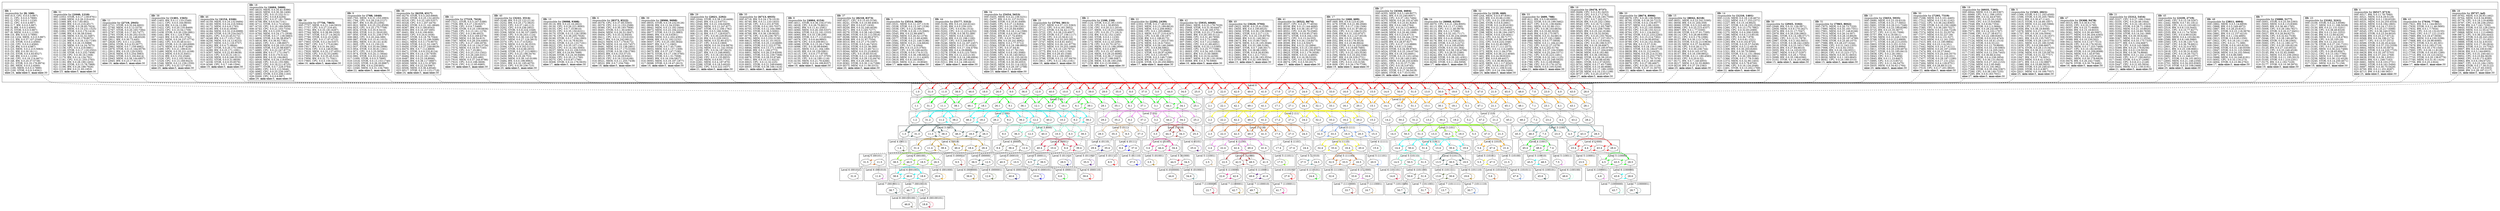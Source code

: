 strict
digraph SkipGraph {

	# vertical
	edge [dir=none style=dashed]
	subgraph {
		"1" -> "1.0" -> "1.1" -> "1.2" -> "1.3" -> "1.4"
		}
	subgraph {
		"2" -> "2.0" -> "2.1" -> "2.2" -> "2.3" -> "2.4" -> "2.5"
		}
	subgraph {
		"32" -> "32.0" -> "32.1" -> "32.2" -> "32.3" -> "32.4" -> "32.5" -> "32.6"
		}
	subgraph {
		"17" -> "17.0" -> "17.1" -> "17.2" -> "17.3" -> "17.4" -> "17.5"
		}
	subgraph {
		"33" -> "33.0" -> "33.1" -> "33.2" -> "33.3" -> "33.4" -> "33.5" -> "33.6" -> "33.7"
		}
	subgraph {
		"9" -> "9.0" -> "9.1" -> "9.2" -> "9.3" -> "9.4" -> "9.5"
		}
	subgraph {
		"31" -> "31.0" -> "31.1" -> "31.2" -> "31.3" -> "31.4" -> "31.5" -> "31.6"
		}
	subgraph {
		"14" -> "14.0" -> "14.1" -> "14.2" -> "14.3" -> "14.4" -> "14.5" -> "14.6"
		}
	subgraph {
		"38" -> "38.0" -> "38.1" -> "38.2" -> "38.3" -> "38.4" -> "38.5" -> "38.6" -> "38.7"
		}
	subgraph {
		"5" -> "5.0" -> "5.1" -> "5.2" -> "5.3" -> "5.4" -> "5.5" -> "5.6"
		}
	subgraph {
		"29" -> "29.0" -> "29.1" -> "29.2" -> "29.3" -> "29.4" -> "29.5"
		}
	subgraph {
		"22" -> "22.0" -> "22.1" -> "22.2" -> "22.3" -> "22.4" -> "22.5" -> "22.6" -> "22.7"
		}
	subgraph {
		"45" -> "45.0" -> "45.1" -> "45.2" -> "45.3" -> "45.4" -> "45.5" -> "45.6"
		}
	subgraph {
		"11" -> "11.0" -> "11.1" -> "11.2" -> "11.3" -> "11.4" -> "11.5" -> "11.6"
		}
	subgraph {
		"50" -> "50.0" -> "50.1" -> "50.2" -> "50.3" -> "50.4" -> "50.5" -> "50.6" -> "50.7"
		}
	subgraph {
		"23" -> "23.0" -> "23.1" -> "23.2" -> "23.3" -> "23.4" -> "23.5"
		}
	subgraph {
		"40" -> "40.0" -> "40.1" -> "40.2" -> "40.3" -> "40.4" -> "40.5" -> "40.6"
		}
	subgraph {
		"3" -> "3.0" -> "3.1" -> "3.2" -> "3.3" -> "3.4" -> "3.5"
		}
	subgraph {
		"49" -> "49.0" -> "49.1" -> "49.2" -> "49.3" -> "49.4" -> "49.5" -> "49.6" -> "49.7"
		}
	subgraph {
		"25" -> "25.0" -> "25.1" -> "25.2" -> "25.3" -> "25.4"
		}
	subgraph {
		"48" -> "48.0" -> "48.1" -> "48.2" -> "48.3" -> "48.4" -> "48.5" -> "48.6"
		}
	subgraph {
		"8" -> "8.0" -> "8.1" -> "8.2" -> "8.3" -> "8.4" -> "8.5"
		}
	subgraph {
		"46" -> "46.0" -> "46.1" -> "46.2" -> "46.3" -> "46.4" -> "46.5" -> "46.6" -> "46.7" -> "46.8"
		}
	subgraph {
		"27" -> "27.0" -> "27.1" -> "27.2" -> "27.3" -> "27.4" -> "27.5" -> "27.6"
		}
	subgraph {
		"18" -> "18.0" -> "18.1" -> "18.2" -> "18.3" -> "18.4" -> "18.5" -> "18.6" -> "18.7" -> "18.8"
		}
	subgraph {
		"7" -> "7.0" -> "7.1" -> "7.2" -> "7.3" -> "7.4" -> "7.5"
		}
	subgraph {
		"44" -> "44.0" -> "44.1" -> "44.2" -> "44.3" -> "44.4" -> "44.5" -> "44.6"
		}
	subgraph {
		"21" -> "21.0" -> "21.1" -> "21.2" -> "21.3" -> "21.4" -> "21.5"
		}
	subgraph {
		"34" -> "34.0" -> "34.1" -> "34.2" -> "34.3" -> "34.4" -> "34.5" -> "34.6"
		}
	subgraph {
		"13" -> "13.0" -> "13.1" -> "13.2" -> "13.3" -> "13.4" -> "13.5" -> "13.6" -> "13.7"
		}
	subgraph {
		"42" -> "42.0" -> "42.1" -> "42.2" -> "42.3" -> "42.4" -> "42.5" -> "42.6" -> "42.7"
		}
	subgraph {
		"24" -> "24.0" -> "24.1" -> "24.2" -> "24.3" -> "24.4" -> "24.5" -> "24.6"
		}
	subgraph {
		"36" -> "36.0" -> "36.1" -> "36.2" -> "36.3" -> "36.4" -> "36.5" -> "36.6"
		}
	subgraph {
		"4" -> "4.0" -> "4.1" -> "4.2" -> "4.3" -> "4.4" -> "4.5" -> "4.6"
		}
	subgraph {
		"35" -> "35.0" -> "35.1" -> "35.2" -> "35.3" -> "35.4" -> "35.5"
		}
	subgraph {
		"19" -> "19.0" -> "19.1" -> "19.2" -> "19.3" -> "19.4" -> "19.5" -> "19.6"
		}
	subgraph {
		"30" -> "30.0" -> "30.1" -> "30.2" -> "30.3" -> "30.4" -> "30.5" -> "30.6" -> "30.7"
		}
	subgraph {
		"12" -> "12.0" -> "12.1" -> "12.2" -> "12.3" -> "12.4" -> "12.5" -> "12.6"
		}
	subgraph {
		"43" -> "43.0" -> "43.1" -> "43.2" -> "43.3" -> "43.4" -> "43.5" -> "43.6" -> "43.7"
		}
	subgraph {
		"26" -> "26.0" -> "26.1" -> "26.2" -> "26.3" -> "26.4" -> "26.5" -> "26.6"
		}
	subgraph {
		"51" -> "51.0" -> "51.1" -> "51.2" -> "51.3" -> "51.4" -> "51.5" -> "51.6" -> "51.7"
		}
	subgraph {
		"15" -> "15.0" -> "15.1" -> "15.2" -> "15.3" -> "15.4"
		}
	subgraph {
		"37" -> "37.0" -> "37.1" -> "37.2" -> "37.3" -> "37.4" -> "37.5"
		}
	subgraph {
		"6" -> "6.0" -> "6.1" -> "6.2" -> "6.3" -> "6.4" -> "6.5" -> "6.6"
		}
	subgraph {
		"41" -> "41.0" -> "41.1" -> "41.2" -> "41.3" -> "41.4" -> "41.5" -> "41.6" -> "41.7"
		}
	subgraph {
		"20" -> "20.0" -> "20.1" -> "20.2" -> "20.3" -> "20.4" -> "20.5"
		}
	subgraph {
		"39" -> "39.0" -> "39.1" -> "39.2" -> "39.3" -> "39.4" -> "39.5" -> "39.6"
		}
	subgraph {
		"10" -> "10.0" -> "10.1" -> "10.2" -> "10.3" -> "10.4" -> "10.5" -> "10.6"
		}
	subgraph {
		"47" -> "47.0" -> "47.1" -> "47.2" -> "47.3" -> "47.4" -> "47.5" -> "47.6"
		}
	subgraph {
		"16" -> "16.0" -> "16.1" -> "16.2" -> "16.3" -> "16.4" -> "16.5" -> "16.6" -> "16.7"
		}
	subgraph {
		"28" -> "28.0" -> "28.1" -> "28.2" -> "28.3" -> "28.4" -> "28.5" -> "28.6" -> "28.7"
		}

	# horizontal
	edge [dir=forward, style=solid]
	subgraph cluster_content {
		rank = same
		"1" [shape=box, label=
			<
				<B>ID:</B> 1<BR ALIGN="LEFT"/>
				responsible for <B>[0, 100)</B><BR ALIGN="LEFT"/>
				000 (0.5, CPU, 0.0.0.5:987)<BR ALIGN="LEFT"/>
				001 (1, CPU, 0.0.0.3:7890)<BR ALIGN="LEFT"/>
				002 (2, CPU, 0.0.0.1:1230)<BR ALIGN="LEFT"/>
				003 (2, CPU, 0.0.0.4:987)<BR ALIGN="LEFT"/>
				004 (2.7, BW, 0.0.0.5:987)<BR ALIGN="LEFT"/>
				005 (4, BW, 0.0.0.2:4560)<BR ALIGN="LEFT"/>
				006 (5, STOR, 0.0.0.5:987)<BR ALIGN="LEFT"/>
				007 (8, MEM, 0.0.0.1:1230)<BR ALIGN="LEFT"/>
				008 (10, BW, 0.0.0.3:7890)<BR ALIGN="LEFT"/>
				009 (10.1234, MEM, 0.0.0.5:987)<BR ALIGN="LEFT"/>
				010 (12, BW, 0.0.37.107:2548)<BR ALIGN="LEFT"/>
				011 (16, STOR, 0.0.0.2:4560)<BR ALIGN="LEFT"/>
				012 (20, CPU, 0.0.0.2:4560)<BR ALIGN="LEFT"/>
				013 (20, BW, 0.0.0.4:987)<BR ALIGN="LEFT"/>
				014 (23, MEM, 0.0.2.215:5063)<BR ALIGN="LEFT"/>
				015 (31, BW, 0.0.30.16:11)<BR ALIGN="LEFT"/>
				016 (33, STOR, 0.0.4.93:6527)<BR ALIGN="LEFT"/>
				017 (40, BW, 0.0.0.1:1230)<BR ALIGN="LEFT"/>
				018 (40, CPU, 0.0.18.114:4671)<BR ALIGN="LEFT"/>
				019 (48, BW, 0.0.20.37:5738)<BR ALIGN="LEFT"/>
				020 (51, STOR, 0.0.19.176:9974)<BR ALIGN="LEFT"/>
				021 (80, MEM, 0.0.0.2:4560)<BR ALIGN="LEFT"/>
				022 (100, MEM, 0.0.0.3:7890)<BR ALIGN="LEFT"/>
				023 (100, STOR, 0.0.9.3:6561)<BR ALIGN="LEFT"/>
			<B>size:</B>24, <B>min-size:</B>5, <B>max-size:</B>30<BR ALIGN="LEFT"/>			>]
		"2" [shape=box, label=
			<
				<B>ID:</B> 2<BR ALIGN="LEFT"/>
				responsible for <B>[100, 239)</B><BR ALIGN="LEFT"/>
				000 (124, STOR, 0.0.21.95:1335)<BR ALIGN="LEFT"/>
				001 (130, CPU, 0.0.1.30:8550)<BR ALIGN="LEFT"/>
				002 (130, CPU, 0.0.20.211:2016)<BR ALIGN="LEFT"/>
				003 (137, MEM, 0.0.19.212:5466)<BR ALIGN="LEFT"/>
				004 (142, CPU, 0.0.35.171:1813)<BR ALIGN="LEFT"/>
				005 (154, BW, 0.0.32.152:1245)<BR ALIGN="LEFT"/>
				006 (160, STOR, 0.0.0.1:1230)<BR ALIGN="LEFT"/>
				007 (160, STOR, 0.0.0.1:1230)<BR ALIGN="LEFT"/>
				008 (172, MEM, 0.0.12.43:2091)<BR ALIGN="LEFT"/>
				009 (178, CPU, 0.0.33.70:1672)<BR ALIGN="LEFT"/>
				010 (195, MEM, 0.0.13.198:2698)<BR ALIGN="LEFT"/>
				011 (200, MEM, 0.0.0.4:987)<BR ALIGN="LEFT"/>
				012 (208, CPU, 0.0.15.107:4092)<BR ALIGN="LEFT"/>
				013 (216, MEM, 0.0.29.25:9096)<BR ALIGN="LEFT"/>
				014 (223, STOR, 0.0.38.17:5245)<BR ALIGN="LEFT"/>
				015 (225, BW, 0.0.27.198:5087)<BR ALIGN="LEFT"/>
				016 (238, MEM, 0.0.38.160:258)<BR ALIGN="LEFT"/>
				017 (239, BW, 0.0.13.50:8981)<BR ALIGN="LEFT"/>
			<B>size:</B>18, <B>min-size:</B>5, <B>max-size:</B>30<BR ALIGN="LEFT"/>			>]
		"32" [shape=box, label=
			<
				<B>ID:</B> 32<BR ALIGN="LEFT"/>
				responsible for <B>[239, 460)</B><BR ALIGN="LEFT"/>
				000 (244, MEM, 0.0.0.87:9391)<BR ALIGN="LEFT"/>
				001 (263, BW, 0.0.33.66:2109)<BR ALIGN="LEFT"/>
				002 (275, CPU, 0.0.21.230:9525)<BR ALIGN="LEFT"/>
				003 (280, STOR, 0.0.6.6:2681)<BR ALIGN="LEFT"/>
				004 (292, STOR, 0.0.14.95:6192)<BR ALIGN="LEFT"/>
				005 (292, BW, 0.0.22.243:5400)<BR ALIGN="LEFT"/>
				006 (296, MEM, 0.0.15.191:4557)<BR ALIGN="LEFT"/>
				007 (298, MEM, 0.0.38.194:1007)<BR ALIGN="LEFT"/>
				008 (311, MEM, 0.0.6.120:4041)<BR ALIGN="LEFT"/>
				009 (314, CPU, 0.0.32.39:7177)<BR ALIGN="LEFT"/>
				010 (331, STOR, 0.0.38.249:987)<BR ALIGN="LEFT"/>
				011 (332, CPU, 0.0.6.224:1046)<BR ALIGN="LEFT"/>
				012 (335, BW, 0.0.33.40:5887)<BR ALIGN="LEFT"/>
				013 (346, BW, 0.0.17.111:2575)<BR ALIGN="LEFT"/>
				014 (372, CPU, 0.0.12.114:2485)<BR ALIGN="LEFT"/>
				015 (372, MEM, 0.0.11.84:379)<BR ALIGN="LEFT"/>
				016 (400, MEM, 0.0.36.212:4040)<BR ALIGN="LEFT"/>
				017 (401, BW, 0.0.24.59:9163)<BR ALIGN="LEFT"/>
				018 (407, BW, 0.0.6.49:4437)<BR ALIGN="LEFT"/>
				019 (432, CPU, 0.0.36.98:6226)<BR ALIGN="LEFT"/>
				020 (435, MEM, 0.0.1.117:8343)<BR ALIGN="LEFT"/>
				021 (437, CPU, 0.0.6.144:2573)<BR ALIGN="LEFT"/>
				022 (437, BW, 0.0.11.109:5124)<BR ALIGN="LEFT"/>
				023 (460, CPU, 0.0.14.194:3484)<BR ALIGN="LEFT"/>
			<B>size:</B>24, <B>min-size:</B>5, <B>max-size:</B>30<BR ALIGN="LEFT"/>			>]
		"17" [shape=box, label=
			<
				<B>ID:</B> 17<BR ALIGN="LEFT"/>
				responsible for <B>[460, 609)</B><BR ALIGN="LEFT"/>
				000 (469, BW, 0.0.8.123:4128)<BR ALIGN="LEFT"/>
				001 (479, STOR, 0.0.21.96:2946)<BR ALIGN="LEFT"/>
				002 (489, CPU, 0.0.17.126:1506)<BR ALIGN="LEFT"/>
				003 (500, MEM, 0.0.31.97:8914)<BR ALIGN="LEFT"/>
				004 (502, CPU, 0.0.12.186:5125)<BR ALIGN="LEFT"/>
				005 (506, BW, 0.0.31.103:8747)<BR ALIGN="LEFT"/>
				006 (519, STOR, 0.0.2.227:6518)<BR ALIGN="LEFT"/>
				007 (531, BW, 0.0.31.16:823)<BR ALIGN="LEFT"/>
				008 (552, BW, 0.0.9.178:3018)<BR ALIGN="LEFT"/>
				009 (552, BW, 0.0.23.96:8924)<BR ALIGN="LEFT"/>
				010 (554, STOR, 0.0.14.253:3496)<BR ALIGN="LEFT"/>
				011 (565, CPU, 0.0.19.69:7685)<BR ALIGN="LEFT"/>
				012 (572, MEM, 0.0.26.15:2366)<BR ALIGN="LEFT"/>
				013 (575, CPU, 0.0.22.163:3536)<BR ALIGN="LEFT"/>
				014 (584, MEM, 0.0.19.202:558)<BR ALIGN="LEFT"/>
				015 (597, BW, 0.0.29.229:2731)<BR ALIGN="LEFT"/>
				016 (604, STOR, 0.0.14.118:3504)<BR ALIGN="LEFT"/>
				017 (609, CPU, 0.0.0.133:3158)<BR ALIGN="LEFT"/>
				018 (609, CPU, 0.0.34.176:7708)<BR ALIGN="LEFT"/>
			<B>size:</B>19, <B>min-size:</B>5, <B>max-size:</B>30<BR ALIGN="LEFT"/>			>]
		"33" [shape=box, label=
			<
				<B>ID:</B> 33<BR ALIGN="LEFT"/>
				responsible for <B>[609, 788)</B><BR ALIGN="LEFT"/>
				000 (611, BW, 0.0.5.60:6900)<BR ALIGN="LEFT"/>
				001 (622, STOR, 0.0.10.199:3462)<BR ALIGN="LEFT"/>
				002 (627, CPU, 0.0.31.138:9406)<BR ALIGN="LEFT"/>
				003 (641, MEM, 0.0.32.98:151)<BR ALIGN="LEFT"/>
				004 (643, CPU, 0.0.36.103:6634)<BR ALIGN="LEFT"/>
				005 (645, BW, 0.0.33.60:3029)<BR ALIGN="LEFT"/>
				006 (649, BW, 0.0.20.175:567)<BR ALIGN="LEFT"/>
				007 (670, MEM, 0.0.31.54:6813)<BR ALIGN="LEFT"/>
				008 (688, BW, 0.0.27.192:1588)<BR ALIGN="LEFT"/>
				009 (689, MEM, 0.0.0.77:5859)<BR ALIGN="LEFT"/>
				010 (702, MEM, 0.0.11.184:4126)<BR ALIGN="LEFT"/>
				011 (702, CPU, 0.0.22.27:1079)<BR ALIGN="LEFT"/>
				012 (725, BW, 0.0.4.202:5176)<BR ALIGN="LEFT"/>
				013 (726, STOR, 0.0.37.104:5369)<BR ALIGN="LEFT"/>
				014 (736, MEM, 0.0.25.244:3371)<BR ALIGN="LEFT"/>
				015 (761, CPU, 0.0.35.223:1491)<BR ALIGN="LEFT"/>
				016 (767, STOR, 0.0.32.162:1125)<BR ALIGN="LEFT"/>
				017 (780, MEM, 0.0.23.246:5920)<BR ALIGN="LEFT"/>
				018 (780, CPU, 0.0.12.69:9948)<BR ALIGN="LEFT"/>
				019 (786, CPU, 0.0.15.176:1074)<BR ALIGN="LEFT"/>
				020 (788, MEM, 0.0.0.105:5258)<BR ALIGN="LEFT"/>
			<B>size:</B>21, <B>min-size:</B>5, <B>max-size:</B>30<BR ALIGN="LEFT"/>			>]
		"9" [shape=box, label=
			<
				<B>ID:</B> 9<BR ALIGN="LEFT"/>
				responsible for <B>[788, 1040)</B><BR ALIGN="LEFT"/>
				000 (793, MEM, 0.0.31.153:2993)<BR ALIGN="LEFT"/>
				001 (794, CPU, 0.0.28.216:2127)<BR ALIGN="LEFT"/>
				002 (807, BW, 0.0.38.25:2394)<BR ALIGN="LEFT"/>
				003 (822, MEM, 0.0.25.232:8508)<BR ALIGN="LEFT"/>
				004 (823, CPU, 0.0.25.175:7708)<BR ALIGN="LEFT"/>
				005 (834, STOR, 0.0.35.9:3410)<BR ALIGN="LEFT"/>
				006 (850, STOR, 0.0.21.59:8100)<BR ALIGN="LEFT"/>
				007 (850, STOR, 0.0.31.239:3797)<BR ALIGN="LEFT"/>
				008 (863, CPU, 0.0.20.244:389)<BR ALIGN="LEFT"/>
				009 (887, STOR, 0.0.15.41:1015)<BR ALIGN="LEFT"/>
				010 (892, MEM, 0.0.18.141:418)<BR ALIGN="LEFT"/>
				011 (905, CPU, 0.0.13.150:23)<BR ALIGN="LEFT"/>
				012 (937, STOR, 0.0.35.64:2998)<BR ALIGN="LEFT"/>
				013 (954, STOR, 0.0.30.81:1301)<BR ALIGN="LEFT"/>
				014 (971, CPU, 0.0.3.25:3056)<BR ALIGN="LEFT"/>
				015 (974, STOR, 0.0.24.11:5644)<BR ALIGN="LEFT"/>
				016 (992, STOR, 0.0.33.214:622)<BR ALIGN="LEFT"/>
				017 (1000, STOR, 0.0.0.3:7890)<BR ALIGN="LEFT"/>
				018 (1018, STOR, 0.0.13.153:1740)<BR ALIGN="LEFT"/>
				019 (1025, STOR, 0.0.26.20:9987)<BR ALIGN="LEFT"/>
				020 (1028, BW, 0.0.4.230:665)<BR ALIGN="LEFT"/>
				021 (1040, MEM, 0.0.31.134:766)<BR ALIGN="LEFT"/>
			<B>size:</B>22, <B>min-size:</B>5, <B>max-size:</B>30<BR ALIGN="LEFT"/>			>]
		"31" [shape=box, label=
			<
				<B>ID:</B> 31<BR ALIGN="LEFT"/>
				responsible for <B>[1040, 1210)</B><BR ALIGN="LEFT"/>
				000 (1053, STOR, 0.0.17.139:9761)<BR ALIGN="LEFT"/>
				001 (1068, MEM, 0.0.26.219:416)<BR ALIGN="LEFT"/>
				002 (1069, BW, 0.0.7.65:462)<BR ALIGN="LEFT"/>
				003 (1080, BW, 0.0.23.216:4517)<BR ALIGN="LEFT"/>
				004 (1088, STOR, 0.0.28.85:7624)<BR ALIGN="LEFT"/>
				005 (1090, MEM, 0.0.10.231:1525)<BR ALIGN="LEFT"/>
				006 (1092, STOR, 0.0.0.170:1419)<BR ALIGN="LEFT"/>
				007 (1096, BW, 0.0.36.58:5344)<BR ALIGN="LEFT"/>
				008 (1106, MEM, 0.0.32.32:3497)<BR ALIGN="LEFT"/>
				009 (1118, BW, 0.0.10.178:8072)<BR ALIGN="LEFT"/>
				010 (1120, MEM, 0.0.16.132:7140)<BR ALIGN="LEFT"/>
				011 (1122, BW, 0.0.26.15:5988)<BR ALIGN="LEFT"/>
				012 (1126, MEM, 0.0.14.24:7675)<BR ALIGN="LEFT"/>
				013 (1136, CPU, 0.0.4.219:5881)<BR ALIGN="LEFT"/>
				014 (1148, STOR, 0.0.17.120:2502)<BR ALIGN="LEFT"/>
				015 (1158, STOR, 0.0.3.232:7408)<BR ALIGN="LEFT"/>
				016 (1159, CPU, 0.0.30.16:1308)<BR ALIGN="LEFT"/>
				017 (1170, BW, 0.0.14.134:791)<BR ALIGN="LEFT"/>
				018 (1181, CPU, 0.0.21.255:2765)<BR ALIGN="LEFT"/>
				019 (1192, BW, 0.0.28.190:1403)<BR ALIGN="LEFT"/>
				020 (1194, STOR, 0.0.13.78:7968)<BR ALIGN="LEFT"/>
				021 (1196, BW, 0.0.26.188:7926)<BR ALIGN="LEFT"/>
				022 (1210, BW, 0.0.21.93:1953)<BR ALIGN="LEFT"/>
			<B>size:</B>23, <B>min-size:</B>5, <B>max-size:</B>30<BR ALIGN="LEFT"/>			>]
		"14" [shape=box, label=
			<
				<B>ID:</B> 14<BR ALIGN="LEFT"/>
				responsible for <B>[1210, 1401)</B><BR ALIGN="LEFT"/>
				000 (1216, MEM, 0.0.18.116:4672)<BR ALIGN="LEFT"/>
				001 (1222, MEM, 0.0.17.253:2371)<BR ALIGN="LEFT"/>
				002 (1227, BW, 0.0.15.16:9925)<BR ALIGN="LEFT"/>
				003 (1247, STOR, 0.0.18.255:2526)<BR ALIGN="LEFT"/>
				004 (1260, CPU, 0.0.13.175:7882)<BR ALIGN="LEFT"/>
				005 (1264, CPU, 0.0.32.83:2089)<BR ALIGN="LEFT"/>
				006 (1275, MEM, 0.0.4.206:5309)<BR ALIGN="LEFT"/>
				007 (1286, MEM, 0.0.6.113:8518)<BR ALIGN="LEFT"/>
				008 (1289, CPU, 0.0.36.7:978)<BR ALIGN="LEFT"/>
				009 (1293, CPU, 0.0.0.81:1521)<BR ALIGN="LEFT"/>
				010 (1293, BW, 0.0.9.102:8725)<BR ALIGN="LEFT"/>
				011 (1305, STOR, 0.0.25.57:5438)<BR ALIGN="LEFT"/>
				012 (1307, MEM, 0.0.3.12:4919)<BR ALIGN="LEFT"/>
				013 (1308, BW, 0.0.30.203:8260)<BR ALIGN="LEFT"/>
				014 (1321, BW, 0.0.30.70:5866)<BR ALIGN="LEFT"/>
				015 (1350, STOR, 0.0.12.151:3844)<BR ALIGN="LEFT"/>
				016 (1354, CPU, 0.0.26.180:5861)<BR ALIGN="LEFT"/>
				017 (1366, STOR, 0.0.17.78:3186)<BR ALIGN="LEFT"/>
				018 (1373, MEM, 0.0.32.90:1403)<BR ALIGN="LEFT"/>
				019 (1374, MEM, 0.0.5.78:8700)<BR ALIGN="LEFT"/>
				020 (1396, CPU, 0.0.16.134:2046)<BR ALIGN="LEFT"/>
				021 (1401, STOR, 0.0.13.202:1769)<BR ALIGN="LEFT"/>
			<B>size:</B>22, <B>min-size:</B>5, <B>max-size:</B>30<BR ALIGN="LEFT"/>			>]
		"38" [shape=box, label=
			<
				<B>ID:</B> 38<BR ALIGN="LEFT"/>
				responsible for <B>[1401, 1565)</B><BR ALIGN="LEFT"/>
				000 (1403, BW, 0.0.11.133:2349)<BR ALIGN="LEFT"/>
				001 (1411, CPU, 0.0.0.164:9650)<BR ALIGN="LEFT"/>
				002 (1416, BW, 0.0.24.12:98)<BR ALIGN="LEFT"/>
				003 (1422, CPU, 0.0.20.135:8469)<BR ALIGN="LEFT"/>
				004 (1433, CPU, 0.0.10.54:1709)<BR ALIGN="LEFT"/>
				005 (1438, STOR, 0.0.30.239:2881)<BR ALIGN="LEFT"/>
				006 (1441, BW, 0.0.1.124:5786)<BR ALIGN="LEFT"/>
				007 (1443, BW, 0.0.30.191:3742)<BR ALIGN="LEFT"/>
				008 (1451, MEM, 0.0.34.237:5774)<BR ALIGN="LEFT"/>
				009 (1462, CPU, 0.0.35.48:4141)<BR ALIGN="LEFT"/>
				010 (1463, STOR, 0.0.19.160:6069)<BR ALIGN="LEFT"/>
				011 (1475, MEM, 0.0.19.87:6299)<BR ALIGN="LEFT"/>
				012 (1490, CPU, 0.0.21.199:610)<BR ALIGN="LEFT"/>
				013 (1490, MEM, 0.0.35.221:4168)<BR ALIGN="LEFT"/>
				014 (1514, MEM, 0.0.9.31:6451)<BR ALIGN="LEFT"/>
				015 (1516, BW, 0.0.5.152:2546)<BR ALIGN="LEFT"/>
				016 (1526, CPU, 0.0.2.102:3016)<BR ALIGN="LEFT"/>
				017 (1529, CPU, 0.0.13.169:9423)<BR ALIGN="LEFT"/>
				018 (1546, MEM, 0.0.12.159:1550)<BR ALIGN="LEFT"/>
				019 (1565, CPU, 0.0.32.127:653)<BR ALIGN="LEFT"/>
			<B>size:</B>20, <B>min-size:</B>5, <B>max-size:</B>30<BR ALIGN="LEFT"/>			>]
		"5" [shape=box, label=
			<
				<B>ID:</B> 5<BR ALIGN="LEFT"/>
				responsible for <B>[1565, 2021)</B><BR ALIGN="LEFT"/>
				000 (1566, STOR, 0.0.11.163:4500)<BR ALIGN="LEFT"/>
				001 (1596, STOR, 0.0.35.205:7805)<BR ALIGN="LEFT"/>
				002 (1612, BW, 0.0.30.47:1142)<BR ALIGN="LEFT"/>
				003 (1615, STOR, 0.0.16.66:1857)<BR ALIGN="LEFT"/>
				004 (1619, MEM, 0.0.22.240:5966)<BR ALIGN="LEFT"/>
				005 (1638, CPU, 0.0.11.3:1751)<BR ALIGN="LEFT"/>
				006 (1656, BW, 0.0.38.18:8008)<BR ALIGN="LEFT"/>
				007 (1676, MEM, 0.0.27.142:7115)<BR ALIGN="LEFT"/>
				008 (1707, BW, 0.0.26.104:5004)<BR ALIGN="LEFT"/>
				009 (1751, STOR, 0.0.13.118:1637)<BR ALIGN="LEFT"/>
				010 (1801, BW, 0.0.25.135:7057)<BR ALIGN="LEFT"/>
				011 (1808, STOR, 0.0.28.120:5775)<BR ALIGN="LEFT"/>
				012 (1831, MEM, 0.0.25.180:3258)<BR ALIGN="LEFT"/>
				013 (1839, CPU, 0.0.8.206:6607)<BR ALIGN="LEFT"/>
				014 (1874, STOR, 0.0.28.115:3435)<BR ALIGN="LEFT"/>
				015 (1924, BW, 0.0.36.212:1145)<BR ALIGN="LEFT"/>
				016 (1936, MEM, 0.0.18.120:5870)<BR ALIGN="LEFT"/>
				017 (1947, STOR, 0.0.31.32:7757)<BR ALIGN="LEFT"/>
				018 (1947, BW, 0.0.37.74:3851)<BR ALIGN="LEFT"/>
				019 (1953, MEM, 0.0.8.41:1343)<BR ALIGN="LEFT"/>
				020 (1971, BW, 0.0.12.132:9887)<BR ALIGN="LEFT"/>
				021 (1980, BW, 0.0.10.68:5825)<BR ALIGN="LEFT"/>
				022 (1990, STOR, 0.0.20.249:4319)<BR ALIGN="LEFT"/>
				023 (2000, STOR, 0.0.0.4:987)<BR ALIGN="LEFT"/>
				024 (2021, MEM, 0.0.18.189:7557)<BR ALIGN="LEFT"/>
			<B>size:</B>25, <B>min-size:</B>5, <B>max-size:</B>30<BR ALIGN="LEFT"/>			>]
		"29" [shape=box, label=
			<
				<B>ID:</B> 29<BR ALIGN="LEFT"/>
				responsible for <B>[2021, 2292)</B><BR ALIGN="LEFT"/>
				000 (2044, STOR, 0.0.38.116:4406)<BR ALIGN="LEFT"/>
				001 (2045, BW, 0.0.12.0:6731)<BR ALIGN="LEFT"/>
				002 (2046, BW, 0.0.21.104:6409)<BR ALIGN="LEFT"/>
				003 (2062, MEM, 0.0.12.247:877)<BR ALIGN="LEFT"/>
				004 (2087, STOR, 0.0.2.109:1782)<BR ALIGN="LEFT"/>
				005 (2102, BW, 0.0.5.166:3296)<BR ALIGN="LEFT"/>
				006 (2114, BW, 0.0.17.128:6207)<BR ALIGN="LEFT"/>
				007 (2117, CPU, 0.0.30.229:9524)<BR ALIGN="LEFT"/>
				008 (2120, BW, 0.0.5.229:1922)<BR ALIGN="LEFT"/>
				009 (2120, MEM, 0.0.32.80:4327)<BR ALIGN="LEFT"/>
				010 (2137, CPU, 0.0.6.0:1969)<BR ALIGN="LEFT"/>
				011 (2143, MEM, 0.0.16.234:9876)<BR ALIGN="LEFT"/>
				012 (2154, MEM, 0.0.11.142:3554)<BR ALIGN="LEFT"/>
				013 (2169, CPU, 0.0.34.187:8415)<BR ALIGN="LEFT"/>
				014 (2207, BW, 0.0.13.248:8095)<BR ALIGN="LEFT"/>
				015 (2223, CPU, 0.0.18.183:9225)<BR ALIGN="LEFT"/>
				016 (2240, CPU, 0.0.3.135:9933)<BR ALIGN="LEFT"/>
				017 (2245, MEM, 0.0.8.93:7710)<BR ALIGN="LEFT"/>
				018 (2261, MEM, 0.0.4.187:870)<BR ALIGN="LEFT"/>
				019 (2286, STOR, 0.0.18.5:6020)<BR ALIGN="LEFT"/>
				020 (2292, CPU, 0.0.6.222:1637)<BR ALIGN="LEFT"/>
			<B>size:</B>21, <B>min-size:</B>5, <B>max-size:</B>30<BR ALIGN="LEFT"/>			>]
		"22" [shape=box, label=
			<
				<B>ID:</B> 22<BR ALIGN="LEFT"/>
				responsible for <B>[2292, 2439)</B><BR ALIGN="LEFT"/>
				000 (2302, STOR, 0.0.17.48:614)<BR ALIGN="LEFT"/>
				001 (2302, MEM, 0.0.13.189:8816)<BR ALIGN="LEFT"/>
				002 (2304, MEM, 0.0.2.206:9082)<BR ALIGN="LEFT"/>
				003 (2306, CPU, 0.0.1.205:8886)<BR ALIGN="LEFT"/>
				004 (2313, MEM, 0.0.27.210:4167)<BR ALIGN="LEFT"/>
				005 (2322, CPU, 0.0.38.130:197)<BR ALIGN="LEFT"/>
				006 (2336, BW, 0.0.2.186:8173)<BR ALIGN="LEFT"/>
				007 (2375, MEM, 0.0.17.203:5730)<BR ALIGN="LEFT"/>
				008 (2376, MEM, 0.0.16.6:7302)<BR ALIGN="LEFT"/>
				009 (2379, MEM, 0.0.29.146:3469)<BR ALIGN="LEFT"/>
				010 (2387, CPU, 0.0.6.66:5862)<BR ALIGN="LEFT"/>
				011 (2410, MEM, 0.0.7.72:9565)<BR ALIGN="LEFT"/>
				012 (2411, STOR, 0.0.29.97:4266)<BR ALIGN="LEFT"/>
				013 (2411, CPU, 0.0.3.135:937)<BR ALIGN="LEFT"/>
				014 (2415, STOR, 0.0.3.149:7198)<BR ALIGN="LEFT"/>
				015 (2436, BW, 0.0.27.148:1122)<BR ALIGN="LEFT"/>
				016 (2439, STOR, 0.0.29.250:9885)<BR ALIGN="LEFT"/>
			<B>size:</B>17, <B>min-size:</B>5, <B>max-size:</B>30<BR ALIGN="LEFT"/>			>]
		"45" [shape=box, label=
			<
				<B>ID:</B> 45<BR ALIGN="LEFT"/>
				responsible for <B>[2439, 2719)</B><BR ALIGN="LEFT"/>
				000 (2440, CPU, 0.0.15.18:3297)<BR ALIGN="LEFT"/>
				001 (2442, MEM, 0.0.7.81:1812)<BR ALIGN="LEFT"/>
				002 (2508, CPU, 0.0.13.103:6811)<BR ALIGN="LEFT"/>
				003 (2516, BW, 0.0.8.110:3445)<BR ALIGN="LEFT"/>
				004 (2521, CPU, 0.0.10.77:8277)<BR ALIGN="LEFT"/>
				005 (2535, BW, 0.0.11.74:7839)<BR ALIGN="LEFT"/>
				006 (2563, CPU, 0.0.4.99:5328)<BR ALIGN="LEFT"/>
				007 (2569, MEM, 0.0.4.103:8418)<BR ALIGN="LEFT"/>
				008 (2580, BW, 0.0.8.148:3980)<BR ALIGN="LEFT"/>
				009 (2583, CPU, 0.0.36.120:714)<BR ALIGN="LEFT"/>
				010 (2587, CPU, 0.0.36.78:6821)<BR ALIGN="LEFT"/>
				011 (2601, CPU, 0.0.32.0:4783)<BR ALIGN="LEFT"/>
				012 (2611, BW, 0.0.25.108:9681)<BR ALIGN="LEFT"/>
				013 (2618, CPU, 0.0.30.31:6160)<BR ALIGN="LEFT"/>
				014 (2640, CPU, 0.0.19.26:7527)<BR ALIGN="LEFT"/>
				015 (2662, BW, 0.0.11.246:2377)<BR ALIGN="LEFT"/>
				016 (2671, STOR, 0.0.34.101:8032)<BR ALIGN="LEFT"/>
				017 (2693, MEM, 0.0.21.146:2356)<BR ALIGN="LEFT"/>
				018 (2701, MEM, 0.0.34.203:9365)<BR ALIGN="LEFT"/>
				019 (2719, STOR, 0.0.23.108:2466)<BR ALIGN="LEFT"/>
			<B>size:</B>20, <B>min-size:</B>5, <B>max-size:</B>30<BR ALIGN="LEFT"/>			>]
		"11" [shape=box, label=
			<
				<B>ID:</B> 11<BR ALIGN="LEFT"/>
				responsible for <B>[2719, 2945)</B><BR ALIGN="LEFT"/>
				000 (2721, STOR, 0.0.32.64:4602)<BR ALIGN="LEFT"/>
				001 (2740, MEM, 0.0.5.12:3379)<BR ALIGN="LEFT"/>
				002 (2767, STOR, 0.0.20.165:7384)<BR ALIGN="LEFT"/>
				003 (2787, STOR, 0.0.17.83:7477)<BR ALIGN="LEFT"/>
				004 (2793, STOR, 0.0.30.202:5310)<BR ALIGN="LEFT"/>
				005 (2804, MEM, 0.0.32.148:8329)<BR ALIGN="LEFT"/>
				006 (2811, BW, 0.0.30.73:445)<BR ALIGN="LEFT"/>
				007 (2828, CPU, 0.0.1.112:209)<BR ALIGN="LEFT"/>
				008 (2854, STOR, 0.0.4.53:2677)<BR ALIGN="LEFT"/>
				009 (2862, MEM, 0.0.7.159:4882)<BR ALIGN="LEFT"/>
				010 (2876, STOR, 0.0.15.164:9578)<BR ALIGN="LEFT"/>
				011 (2912, BW, 0.0.25.129:5293)<BR ALIGN="LEFT"/>
				012 (2916, MEM, 0.0.5.254:3983)<BR ALIGN="LEFT"/>
				013 (2942, STOR, 0.0.5.192:6414)<BR ALIGN="LEFT"/>
				014 (2943, MEM, 0.0.38.144:6857)<BR ALIGN="LEFT"/>
				015 (2945, BW, 0.0.23.17:9113)<BR ALIGN="LEFT"/>
			<B>size:</B>16, <B>min-size:</B>5, <B>max-size:</B>30<BR ALIGN="LEFT"/>			>]
		"50" [shape=box, label=
			<
				<B>ID:</B> 50<BR ALIGN="LEFT"/>
				responsible for <B>[2945, 3102)</B><BR ALIGN="LEFT"/>
				000 (2948, BW, 0.0.31.126:3971)<BR ALIGN="LEFT"/>
				001 (2959, MEM, 0.0.9.170:2627)<BR ALIGN="LEFT"/>
				002 (2974, BW, 0.0.31.17:7047)<BR ALIGN="LEFT"/>
				003 (2979, BW, 0.0.26.228:2863)<BR ALIGN="LEFT"/>
				004 (2981, STOR, 0.0.14.186:5717)<BR ALIGN="LEFT"/>
				005 (2981, CPU, 0.0.12.51:7879)<BR ALIGN="LEFT"/>
				006 (2987, STOR, 0.0.3.162:5651)<BR ALIGN="LEFT"/>
				007 (3013, STOR, 0.0.38.242:2365)<BR ALIGN="LEFT"/>
				008 (3018, STOR, 0.0.23.163:1795)<BR ALIGN="LEFT"/>
				009 (3019, BW, 0.0.27.84:6610)<BR ALIGN="LEFT"/>
				010 (3055, BW, 0.0.14.103:9155)<BR ALIGN="LEFT"/>
				011 (3067, MEM, 0.0.9.27:5297)<BR ALIGN="LEFT"/>
				012 (3072, MEM, 0.0.29.1:7054)<BR ALIGN="LEFT"/>
				013 (3099, BW, 0.0.35.196:6390)<BR ALIGN="LEFT"/>
				014 (3102, STOR, 0.0.14.201:6826)<BR ALIGN="LEFT"/>
			<B>size:</B>15, <B>min-size:</B>5, <B>max-size:</B>30<BR ALIGN="LEFT"/>			>]
		"23" [shape=box, label=
			<
				<B>ID:</B> 23<BR ALIGN="LEFT"/>
				responsible for <B>[3102, 3241)</B><BR ALIGN="LEFT"/>
				000 (3109, STOR, 0.0.22.5:8596)<BR ALIGN="LEFT"/>
				001 (3117, MEM, 0.0.11.198:5028)<BR ALIGN="LEFT"/>
				002 (3130, BW, 0.0.21.131:5201)<BR ALIGN="LEFT"/>
				003 (3138, CPU, 0.0.38.49:8329)<BR ALIGN="LEFT"/>
				004 (3144, BW, 0.0.13.241:3352)<BR ALIGN="LEFT"/>
				005 (3146, BW, 0.0.12.60:4229)<BR ALIGN="LEFT"/>
				006 (3149, MEM, 0.0.11.218:4782)<BR ALIGN="LEFT"/>
				007 (3166, CPU, 0.0.35.105:29)<BR ALIGN="LEFT"/>
				008 (3168, BW, 0.0.12.242:415)<BR ALIGN="LEFT"/>
				009 (3178, STOR, 0.0.27.191:7101)<BR ALIGN="LEFT"/>
				010 (3183, CPU, 0.0.31.229:8903)<BR ALIGN="LEFT"/>
				011 (3185, MEM, 0.0.36.222:7466)<BR ALIGN="LEFT"/>
				012 (3195, CPU, 0.0.28.65:6947)<BR ALIGN="LEFT"/>
				013 (3212, CPU, 0.0.13.192:7784)<BR ALIGN="LEFT"/>
				014 (3213, MEM, 0.0.1.150:8706)<BR ALIGN="LEFT"/>
				015 (3236, MEM, 0.0.36.132:4528)<BR ALIGN="LEFT"/>
				016 (3240, STOR, 0.0.14.250:4671)<BR ALIGN="LEFT"/>
				017 (3241, MEM, 0.0.22.72:158)<BR ALIGN="LEFT"/>
			<B>size:</B>18, <B>min-size:</B>5, <B>max-size:</B>30<BR ALIGN="LEFT"/>			>]
		"40" [shape=box, label=
			<
				<B>ID:</B> 40<BR ALIGN="LEFT"/>
				responsible for <B>[3241, 3514)</B><BR ALIGN="LEFT"/>
				000 (3248, BW, 0.0.23.122:2114)<BR ALIGN="LEFT"/>
				001 (3252, BW, 0.0.25.172:3825)<BR ALIGN="LEFT"/>
				002 (3253, CPU, 0.0.37.140:113)<BR ALIGN="LEFT"/>
				003 (3262, CPU, 0.0.8.236:2852)<BR ALIGN="LEFT"/>
				004 (3276, STOR, 0.0.8.224:1048)<BR ALIGN="LEFT"/>
				005 (3306, MEM, 0.0.36.107:2885)<BR ALIGN="LEFT"/>
				006 (3340, CPU, 0.0.34.243:1124)<BR ALIGN="LEFT"/>
				007 (3357, MEM, 0.0.36.142:2478)<BR ALIGN="LEFT"/>
				008 (3357, MEM, 0.0.27.124:3815)<BR ALIGN="LEFT"/>
				009 (3370, CPU, 0.0.17.0:5292)<BR ALIGN="LEFT"/>
				010 (3378, MEM, 0.0.22.36:3533)<BR ALIGN="LEFT"/>
				011 (3394, CPU, 0.0.9.162:5134)<BR ALIGN="LEFT"/>
				012 (3407, STOR, 0.0.6.66:2933)<BR ALIGN="LEFT"/>
				013 (3408, STOR, 0.0.27.212:9691)<BR ALIGN="LEFT"/>
				014 (3445, CPU, 0.0.23.196:3476)<BR ALIGN="LEFT"/>
				015 (3450, BW, 0.0.25.28:753)<BR ALIGN="LEFT"/>
				016 (3450, MEM, 0.0.38.143:9189)<BR ALIGN="LEFT"/>
				017 (3484, BW, 0.0.0.196:9963)<BR ALIGN="LEFT"/>
				018 (3501, BW, 0.0.32.195:4070)<BR ALIGN="LEFT"/>
				019 (3514, CPU, 0.0.30.236:723)<BR ALIGN="LEFT"/>
			<B>size:</B>20, <B>min-size:</B>5, <B>max-size:</B>30<BR ALIGN="LEFT"/>			>]
		"3" [shape=box, label=
			<
				<B>ID:</B> 3<BR ALIGN="LEFT"/>
				responsible for <B>[3514, 3620)</B><BR ALIGN="LEFT"/>
				000 (3531, MEM, 0.0.12.107:1319)<BR ALIGN="LEFT"/>
				001 (3538, STOR, 0.0.13.167:1536)<BR ALIGN="LEFT"/>
				002 (3539, CPU, 0.0.2.32:9843)<BR ALIGN="LEFT"/>
				003 (3541, STOR, 0.0.26.115:3065)<BR ALIGN="LEFT"/>
				004 (3545, BW, 0.0.22.99:4987)<BR ALIGN="LEFT"/>
				005 (3564, MEM, 0.0.26.52:1378)<BR ALIGN="LEFT"/>
				006 (3577, STOR, 0.0.13.60:4299)<BR ALIGN="LEFT"/>
				007 (3581, STOR, 0.0.21.148:3196)<BR ALIGN="LEFT"/>
				008 (3584, MEM, 0.0.21.124:6826)<BR ALIGN="LEFT"/>
				009 (3593, CPU, 0.0.7.4:1644)<BR ALIGN="LEFT"/>
				010 (3603, BW, 0.0.15.215:3783)<BR ALIGN="LEFT"/>
				011 (3607, CPU, 0.0.35.168:4435)<BR ALIGN="LEFT"/>
				012 (3610, STOR, 0.0.9.174:3115)<BR ALIGN="LEFT"/>
				013 (3613, STOR, 0.0.36.196:6822)<BR ALIGN="LEFT"/>
				014 (3618, MEM, 0.0.11.211:4265)<BR ALIGN="LEFT"/>
				015 (3619, BW, 0.0.8.140:6481)<BR ALIGN="LEFT"/>
				016 (3620, MEM, 0.0.21.19:9040)<BR ALIGN="LEFT"/>
			<B>size:</B>17, <B>min-size:</B>5, <B>max-size:</B>30<BR ALIGN="LEFT"/>			>]
		"49" [shape=box, label=
			<
				<B>ID:</B> 49<BR ALIGN="LEFT"/>
				responsible for <B>[3620, 3704)</B><BR ALIGN="LEFT"/>
				000 (3622, MEM, 0.0.25.8:1559)<BR ALIGN="LEFT"/>
				001 (3650, BW, 0.0.3.195:8525)<BR ALIGN="LEFT"/>
				002 (3656, STOR, 0.0.30.139:3992)<BR ALIGN="LEFT"/>
				003 (3661, STOR, 0.0.2.217:113)<BR ALIGN="LEFT"/>
				004 (3662, CPU, 0.0.16.135:8376)<BR ALIGN="LEFT"/>
				005 (3666, BW, 0.0.31.140:5811)<BR ALIGN="LEFT"/>
				006 (3673, BW, 0.0.15.80:7343)<BR ALIGN="LEFT"/>
				007 (3676, MEM, 0.0.19.105:3046)<BR ALIGN="LEFT"/>
				008 (3681, BW, 0.0.33.188:3106)<BR ALIGN="LEFT"/>
				009 (3687, STOR, 0.0.7.248:3017)<BR ALIGN="LEFT"/>
				010 (3690, BW, 0.0.38.88:1095)<BR ALIGN="LEFT"/>
				011 (3691, STOR, 0.0.8.26:9336)<BR ALIGN="LEFT"/>
				012 (3691, BW, 0.0.1.211:7351)<BR ALIGN="LEFT"/>
				013 (3692, MEM, 0.0.36.183:3554)<BR ALIGN="LEFT"/>
				014 (3704, BW, 0.0.32.169:3843)<BR ALIGN="LEFT"/>
			<B>size:</B>15, <B>min-size:</B>5, <B>max-size:</B>30<BR ALIGN="LEFT"/>			>]
		"25" [shape=box, label=
			<
				<B>ID:</B> 25<BR ALIGN="LEFT"/>
				responsible for <B>[3704, 3811)</B><BR ALIGN="LEFT"/>
				000 (3707, MEM, 0.0.37.121:5363)<BR ALIGN="LEFT"/>
				001 (3712, CPU, 0.0.4.181:3852)<BR ALIGN="LEFT"/>
				002 (3712, STOR, 0.0.34.42:1173)<BR ALIGN="LEFT"/>
				003 (3722, CPU, 0.0.28.219:4007)<BR ALIGN="LEFT"/>
				004 (3729, STOR, 0.0.27.158:1117)<BR ALIGN="LEFT"/>
				005 (3730, CPU, 0.0.23.56:6112)<BR ALIGN="LEFT"/>
				006 (3736, MEM, 0.0.33.203:3823)<BR ALIGN="LEFT"/>
				007 (3747, MEM, 0.0.8.81:4451)<BR ALIGN="LEFT"/>
				008 (3762, MEM, 0.0.26.141:9776)<BR ALIGN="LEFT"/>
				009 (3773, MEM, 0.0.19.253:1669)<BR ALIGN="LEFT"/>
				010 (3773, CPU, 0.0.10.120:7972)<BR ALIGN="LEFT"/>
				011 (3775, BW, 0.0.5.163:1150)<BR ALIGN="LEFT"/>
				012 (3782, BW, 0.0.29.45:1548)<BR ALIGN="LEFT"/>
				013 (3791, BW, 0.0.2.190:3081)<BR ALIGN="LEFT"/>
				014 (3796, STOR, 0.0.12.107:9470)<BR ALIGN="LEFT"/>
				015 (3811, CPU, 0.0.12.182:2181)<BR ALIGN="LEFT"/>
			<B>size:</B>16, <B>min-size:</B>5, <B>max-size:</B>30<BR ALIGN="LEFT"/>			>]
		"48" [shape=box, label=
			<
				<B>ID:</B> 48<BR ALIGN="LEFT"/>
				responsible for <B>[3811, 4004)</B><BR ALIGN="LEFT"/>
				000 (3862, MEM, 0.0.5.14:6859)<BR ALIGN="LEFT"/>
				001 (3866, BW, 0.0.5.249:4972)<BR ALIGN="LEFT"/>
				002 (3867, BW, 0.0.28.25:8161)<BR ALIGN="LEFT"/>
				003 (3871, STOR, 0.0.23.118:3676)<BR ALIGN="LEFT"/>
				004 (3881, BW, 0.0.12.157:4210)<BR ALIGN="LEFT"/>
				005 (3897, BW, 0.0.1.134:4895)<BR ALIGN="LEFT"/>
				006 (3913, STOR, 0.0.8.85:1350)<BR ALIGN="LEFT"/>
				007 (3921, CPU, 0.0.16.141:1140)<BR ALIGN="LEFT"/>
				008 (3922, CPU, 0.0.21.71:389)<BR ALIGN="LEFT"/>
				009 (3941, STOR, 0.0.6.163:9230)<BR ALIGN="LEFT"/>
				010 (3946, STOR, 0.0.31.140:9359)<BR ALIGN="LEFT"/>
				011 (3947, STOR, 0.0.31.125:5060)<BR ALIGN="LEFT"/>
				012 (3958, MEM, 0.0.24.102:5844)<BR ALIGN="LEFT"/>
				013 (3971, BW, 0.0.6.86:589)<BR ALIGN="LEFT"/>
				014 (3988, MEM, 0.0.16.246:6181)<BR ALIGN="LEFT"/>
				015 (4002, CPU, 0.0.33.116:273)<BR ALIGN="LEFT"/>
				016 (4004, STOR, 0.0.23.96:2762)<BR ALIGN="LEFT"/>
			<B>size:</B>17, <B>min-size:</B>5, <B>max-size:</B>30<BR ALIGN="LEFT"/>			>]
		"8" [shape=box, label=
			<
				<B>ID:</B> 8<BR ALIGN="LEFT"/>
				responsible for <B>[4004, 4154)</B><BR ALIGN="LEFT"/>
				000 (4011, STOR, 0.0.36.154:3735)<BR ALIGN="LEFT"/>
				001 (4028, CPU, 0.0.26.70:8621)<BR ALIGN="LEFT"/>
				002 (4042, BW, 0.0.11.41:2581)<BR ALIGN="LEFT"/>
				003 (4060, MEM, 0.0.26.160:5337)<BR ALIGN="LEFT"/>
				004 (4064, STOR, 0.0.22.181:2333)<BR ALIGN="LEFT"/>
				005 (4065, BW, 0.0.33.138:206)<BR ALIGN="LEFT"/>
				006 (4069, STOR, 0.0.17.113:8162)<BR ALIGN="LEFT"/>
				007 (4076, CPU, 0.0.6.44:9893)<BR ALIGN="LEFT"/>
				008 (4076, CPU, 0.0.9.209:9011)<BR ALIGN="LEFT"/>
				009 (4086, STOR, 0.0.15.26:1749)<BR ALIGN="LEFT"/>
				010 (4098, CPU, 0.0.30.99:8496)<BR ALIGN="LEFT"/>
				011 (4101, MEM, 0.0.21.164:189)<BR ALIGN="LEFT"/>
				012 (4105, BW, 0.0.16.159:5961)<BR ALIGN="LEFT"/>
				013 (4115, CPU, 0.0.9.177:9759)<BR ALIGN="LEFT"/>
				014 (4129, MEM, 0.0.12.227:3705)<BR ALIGN="LEFT"/>
				015 (4135, CPU, 0.0.14.190:1118)<BR ALIGN="LEFT"/>
				016 (4150, MEM, 0.0.21.79:4266)<BR ALIGN="LEFT"/>
				017 (4154, MEM, 0.0.24.189:8257)<BR ALIGN="LEFT"/>
			<B>size:</B>18, <B>min-size:</B>5, <B>max-size:</B>30<BR ALIGN="LEFT"/>			>]
		"46" [shape=box, label=
			<
				<B>ID:</B> 46<BR ALIGN="LEFT"/>
				responsible for <B>[4154, 4346)</B><BR ALIGN="LEFT"/>
				000 (4159, MEM, 0.0.16.132:9484)<BR ALIGN="LEFT"/>
				001 (4160, MEM, 0.0.24.216:5064)<BR ALIGN="LEFT"/>
				002 (4172, MEM, 0.0.4.8:1793)<BR ALIGN="LEFT"/>
				003 (4180, BW, 0.0.8.41:9590)<BR ALIGN="LEFT"/>
				004 (4184, MEM, 0.0.32.216:6989)<BR ALIGN="LEFT"/>
				005 (4189, STOR, 0.0.19.234:5427)<BR ALIGN="LEFT"/>
				006 (4201, CPU, 0.0.23.45:5172)<BR ALIGN="LEFT"/>
				007 (4248, BW, 0.0.17.125:1720)<BR ALIGN="LEFT"/>
				008 (4256, MEM, 0.0.14.12:9233)<BR ALIGN="LEFT"/>
				009 (4257, MEM, 0.0.3.118:3757)<BR ALIGN="LEFT"/>
				010 (4262, BW, 0.0.4.71:8844)<BR ALIGN="LEFT"/>
				011 (4267, STOR, 0.0.20.175:1984)<BR ALIGN="LEFT"/>
				012 (4289, BW, 0.0.25.171:1091)<BR ALIGN="LEFT"/>
				013 (4307, MEM, 0.0.22.83:9638)<BR ALIGN="LEFT"/>
				014 (4310, CPU, 0.0.33.31:1811)<BR ALIGN="LEFT"/>
				015 (4328, MEM, 0.0.8.246:5519)<BR ALIGN="LEFT"/>
				016 (4332, STOR, 0.0.0.31:8939)<BR ALIGN="LEFT"/>
				017 (4338, STOR, 0.0.9.55:8576)<BR ALIGN="LEFT"/>
				018 (4346, CPU, 0.0.7.146:1594)<BR ALIGN="LEFT"/>
			<B>size:</B>19, <B>min-size:</B>5, <B>max-size:</B>30<BR ALIGN="LEFT"/>			>]
		"27" [shape=box, label=
			<
				<B>ID:</B> 27<BR ALIGN="LEFT"/>
				responsible for <B>[4346, 4604)</B><BR ALIGN="LEFT"/>
				000 (4355, MEM, 0.0.3.149:8077)<BR ALIGN="LEFT"/>
				001 (4361, BW, 0.0.33.240:9007)<BR ALIGN="LEFT"/>
				002 (4362, CPU, 0.0.37.182:7494)<BR ALIGN="LEFT"/>
				003 (4370, MEM, 0.0.26.102:4749)<BR ALIGN="LEFT"/>
				004 (4380, STOR, 0.0.23.81:8283)<BR ALIGN="LEFT"/>
				005 (4392, BW, 0.0.6.149:2764)<BR ALIGN="LEFT"/>
				006 (4395, CPU, 0.0.24.112:9691)<BR ALIGN="LEFT"/>
				007 (4406, STOR, 0.0.14.161:4480)<BR ALIGN="LEFT"/>
				008 (4428, MEM, 0.0.20.48:1999)<BR ALIGN="LEFT"/>
				009 (4444, BW, 0.0.5.214:4713)<BR ALIGN="LEFT"/>
				010 (4451, MEM, 0.0.18.244:1579)<BR ALIGN="LEFT"/>
				011 (4452, STOR, 0.0.8.163:1780)<BR ALIGN="LEFT"/>
				012 (4459, BW, 0.0.28.97:927)<BR ALIGN="LEFT"/>
				013 (4470, CPU, 0.0.27.110:9889)<BR ALIGN="LEFT"/>
				014 (4519, BW, 0.0.8.115:246)<BR ALIGN="LEFT"/>
				015 (4519, STOR, 0.0.34.99:9765)<BR ALIGN="LEFT"/>
				016 (4524, STOR, 0.0.25.104:6734)<BR ALIGN="LEFT"/>
				017 (4524, BW, 0.0.18.102:8491)<BR ALIGN="LEFT"/>
				018 (4547, STOR, 0.0.15.123:1454)<BR ALIGN="LEFT"/>
				019 (4550, CPU, 0.0.26.149:2180)<BR ALIGN="LEFT"/>
				020 (4551, MEM, 0.0.26.233:4383)<BR ALIGN="LEFT"/>
				021 (4561, CPU, 0.0.32.57:7138)<BR ALIGN="LEFT"/>
				022 (4575, CPU, 0.0.16.3:9745)<BR ALIGN="LEFT"/>
				023 (4580, BW, 0.0.18.213:6483)<BR ALIGN="LEFT"/>
				024 (4581, STOR, 0.0.17.36:5418)<BR ALIGN="LEFT"/>
				025 (4604, STOR, 0.0.7.53:5100)<BR ALIGN="LEFT"/>
			<B>size:</B>26, <B>min-size:</B>5, <B>max-size:</B>30<BR ALIGN="LEFT"/>			>]
		"18" [shape=box, label=
			<
				<B>ID:</B> 18<BR ALIGN="LEFT"/>
				responsible for <B>[4604, 5000)</B><BR ALIGN="LEFT"/>
				000 (4610, MEM, 0.0.35.41:8386)<BR ALIGN="LEFT"/>
				001 (4620, MEM, 0.0.30.38:1406)<BR ALIGN="LEFT"/>
				002 (4625, CPU, 0.0.15.232:311)<BR ALIGN="LEFT"/>
				003 (4643, CPU, 0.0.8.8:4294)<BR ALIGN="LEFT"/>
				004 (4689, CPU, 0.0.37.181:7060)<BR ALIGN="LEFT"/>
				005 (4708, BW, 0.0.6.54:7141)<BR ALIGN="LEFT"/>
				006 (4712, STOR, 0.0.2.72:4544)<BR ALIGN="LEFT"/>
				007 (4720, CPU, 0.0.16.169:5959)<BR ALIGN="LEFT"/>
				008 (4743, CPU, 0.0.21.103:7334)<BR ALIGN="LEFT"/>
				009 (4752, BW, 0.0.5.235:7946)<BR ALIGN="LEFT"/>
				010 (4764, MEM, 0.0.24.171:2938)<BR ALIGN="LEFT"/>
				011 (4773, STOR, 0.0.17.138:5883)<BR ALIGN="LEFT"/>
				012 (4806, STOR, 0.0.36.38:9547)<BR ALIGN="LEFT"/>
				013 (4816, BW, 0.0.36.92:7381)<BR ALIGN="LEFT"/>
				014 (4845, CPU, 0.0.1.198:8657)<BR ALIGN="LEFT"/>
				015 (4859, MEM, 0.0.26.103:2516)<BR ALIGN="LEFT"/>
				016 (4869, STOR, 0.0.25.98:6497)<BR ALIGN="LEFT"/>
				017 (4885, CPU, 0.0.22.247:8773)<BR ALIGN="LEFT"/>
				018 (4888, BW, 0.0.17.172:1947)<BR ALIGN="LEFT"/>
				019 (4893, BW, 0.0.9.170:5143)<BR ALIGN="LEFT"/>
				020 (4909, BW, 0.0.32.194:862)<BR ALIGN="LEFT"/>
				021 (4916, MEM, 0.0.34.119:6562)<BR ALIGN="LEFT"/>
				022 (4949, CPU, 0.0.22.155:586)<BR ALIGN="LEFT"/>
				023 (4957, CPU, 0.0.16.211:8725)<BR ALIGN="LEFT"/>
				024 (4977, STOR, 0.0.7.228:3764)<BR ALIGN="LEFT"/>
				025 (4982, CPU, 0.0.5.112:5646)<BR ALIGN="LEFT"/>
				026 (4982, CPU, 0.0.25.228:1697)<BR ALIGN="LEFT"/>
				027 (4983, STOR, 0.0.0.206:1165)<BR ALIGN="LEFT"/>
				028 (5000, CPU, 0.0.0.6:987)<BR ALIGN="LEFT"/>
			<B>size:</B>29, <B>min-size:</B>5, <B>max-size:</B>30<BR ALIGN="LEFT"/>			>]
		"7" [shape=box, label=
			<
				<B>ID:</B> 7<BR ALIGN="LEFT"/>
				responsible for <B>[5000, 5177)</B><BR ALIGN="LEFT"/>
				000 (5001, STOR, 0.0.25.59:2393)<BR ALIGN="LEFT"/>
				001 (5003, MEM, 0.0.8.115:8369)<BR ALIGN="LEFT"/>
				002 (5005, BW, 0.0.36.46:1795)<BR ALIGN="LEFT"/>
				003 (5009, CPU, 0.0.29.184:7827)<BR ALIGN="LEFT"/>
				004 (5014, STOR, 0.0.26.217:8451)<BR ALIGN="LEFT"/>
				005 (5027, BW, 0.0.26.84:6275)<BR ALIGN="LEFT"/>
				006 (5036, CPU, 0.0.32.62:7536)<BR ALIGN="LEFT"/>
				007 (5046, CPU, 0.0.28.149:4976)<BR ALIGN="LEFT"/>
				008 (5066, STOR, 0.0.3.36:2565)<BR ALIGN="LEFT"/>
				009 (5083, CPU, 0.0.12.189:1477)<BR ALIGN="LEFT"/>
				010 (5092, CPU, 0.0.20.100:8219)<BR ALIGN="LEFT"/>
				011 (5120, BW, 0.0.27.143:8533)<BR ALIGN="LEFT"/>
				012 (5123, CPU, 0.0.33.248:4528)<BR ALIGN="LEFT"/>
				013 (5145, BW, 0.0.32.92:3088)<BR ALIGN="LEFT"/>
				014 (5151, MEM, 0.0.33.239:2002)<BR ALIGN="LEFT"/>
				015 (5156, STOR, 0.0.11.195:3013)<BR ALIGN="LEFT"/>
				016 (5165, STOR, 0.0.1.210:2201)<BR ALIGN="LEFT"/>
				017 (5175, BW, 0.0.2.192:7229)<BR ALIGN="LEFT"/>
				018 (5177, STOR, 0.0.10.38:3970)<BR ALIGN="LEFT"/>
			<B>size:</B>19, <B>min-size:</B>5, <B>max-size:</B>30<BR ALIGN="LEFT"/>			>]
		"44" [shape=box, label=
			<
				<B>ID:</B> 44<BR ALIGN="LEFT"/>
				responsible for <B>[5177, 5312)</B><BR ALIGN="LEFT"/>
				000 (5194, BW, 0.0.23.243:6142)<BR ALIGN="LEFT"/>
				001 (5195, BW, 0.0.0.239:103)<BR ALIGN="LEFT"/>
				002 (5201, CPU, 0.0.6.94:1514)<BR ALIGN="LEFT"/>
				003 (5202, CPU, 0.0.12.223:4252)<BR ALIGN="LEFT"/>
				004 (5203, STOR, 0.0.38.52:389)<BR ALIGN="LEFT"/>
				005 (5217, MEM, 0.0.8.3:4022)<BR ALIGN="LEFT"/>
				006 (5226, BW, 0.0.22.198:1160)<BR ALIGN="LEFT"/>
				007 (5237, CPU, 0.0.3.248:8657)<BR ALIGN="LEFT"/>
				008 (5246, MEM, 0.0.14.187:2457)<BR ALIGN="LEFT"/>
				009 (5253, MEM, 0.0.37.51:6292)<BR ALIGN="LEFT"/>
				010 (5259, MEM, 0.0.17.104:4794)<BR ALIGN="LEFT"/>
				011 (5268, BW, 0.0.4.29:9688)<BR ALIGN="LEFT"/>
				012 (5278, STOR, 0.0.0.123:7003)<BR ALIGN="LEFT"/>
				013 (5279, BW, 0.0.12.223:2130)<BR ALIGN="LEFT"/>
				014 (5286, STOR, 0.0.14.186:6904)<BR ALIGN="LEFT"/>
				015 (5291, BW, 0.0.29.185:4381)<BR ALIGN="LEFT"/>
				016 (5312, BW, 0.0.14.188:4416)<BR ALIGN="LEFT"/>
			<B>size:</B>17, <B>min-size:</B>5, <B>max-size:</B>30<BR ALIGN="LEFT"/>			>]
		"21" [shape=box, label=
			<
				<B>ID:</B> 21<BR ALIGN="LEFT"/>
				responsible for <B>[5312, 5454)</B><BR ALIGN="LEFT"/>
				000 (5327, CPU, 0.0.27.168:1344)<BR ALIGN="LEFT"/>
				001 (5335, CPU, 0.0.20.46:1644)<BR ALIGN="LEFT"/>
				002 (5339, CPU, 0.0.22.181:8323)<BR ALIGN="LEFT"/>
				003 (5341, STOR, 0.0.28.71:1064)<BR ALIGN="LEFT"/>
				004 (5352, MEM, 0.0.21.10:8920)<BR ALIGN="LEFT"/>
				005 (5356, MEM, 0.0.18.60:7839)<BR ALIGN="LEFT"/>
				006 (5359, STOR, 0.0.14.241:368)<BR ALIGN="LEFT"/>
				007 (5366, BW, 0.0.30.30:6246)<BR ALIGN="LEFT"/>
				008 (5367, MEM, 0.0.16.11:2534)<BR ALIGN="LEFT"/>
				009 (5375, MEM, 0.0.33.175:7335)<BR ALIGN="LEFT"/>
				010 (5377, BW, 0.0.5.104:6687)<BR ALIGN="LEFT"/>
				011 (5379, CPU, 0.0.9.143:5869)<BR ALIGN="LEFT"/>
				012 (5389, BW, 0.0.25.178:8256)<BR ALIGN="LEFT"/>
				013 (5414, BW, 0.0.0.119:5919)<BR ALIGN="LEFT"/>
				014 (5419, BW, 0.0.36.74:8846)<BR ALIGN="LEFT"/>
				015 (5428, MEM, 0.0.11.241:2104)<BR ALIGN="LEFT"/>
				016 (5440, CPU, 0.0.17.190:8452)<BR ALIGN="LEFT"/>
				017 (5440, STOR, 0.0.4.37:2496)<BR ALIGN="LEFT"/>
				018 (5442, CPU, 0.0.8.211:2149)<BR ALIGN="LEFT"/>
				019 (5447, CPU, 0.0.21.65:3934)<BR ALIGN="LEFT"/>
				020 (5454, MEM, 0.0.2.139:3191)<BR ALIGN="LEFT"/>
			<B>size:</B>21, <B>min-size:</B>5, <B>max-size:</B>30<BR ALIGN="LEFT"/>			>]
		"34" [shape=box, label=
			<
				<B>ID:</B> 34<BR ALIGN="LEFT"/>
				responsible for <B>[5454, 5653)</B><BR ALIGN="LEFT"/>
				000 (5455, MEM, 0.0.22.139:3231)<BR ALIGN="LEFT"/>
				001 (5477, BW, 0.0.31.127:5152)<BR ALIGN="LEFT"/>
				002 (5480, STOR, 0.0.16.81:6468)<BR ALIGN="LEFT"/>
				003 (5485, CPU, 0.0.27.12:8264)<BR ALIGN="LEFT"/>
				004 (5489, CPU, 0.0.10.238:2261)<BR ALIGN="LEFT"/>
				005 (5494, CPU, 0.0.25.84:6480)<BR ALIGN="LEFT"/>
				006 (5508, STOR, 0.0.18.114:1590)<BR ALIGN="LEFT"/>
				007 (5530, STOR, 0.0.6.201:8738)<BR ALIGN="LEFT"/>
				008 (5541, BW, 0.0.27.74:4593)<BR ALIGN="LEFT"/>
				009 (5547, CPU, 0.0.8.70:3407)<BR ALIGN="LEFT"/>
				010 (5555, BW, 0.0.20.241:8062)<BR ALIGN="LEFT"/>
				011 (5563, MEM, 0.0.2.77:5712)<BR ALIGN="LEFT"/>
				012 (5564, STOR, 0.0.18.186:8602)<BR ALIGN="LEFT"/>
				013 (5575, CPU, 0.0.37.64:9)<BR ALIGN="LEFT"/>
				014 (5578, MEM, 0.0.27.78:150)<BR ALIGN="LEFT"/>
				015 (5589, MEM, 0.0.6.182:3080)<BR ALIGN="LEFT"/>
				016 (5590, CPU, 0.0.35.140:5652)<BR ALIGN="LEFT"/>
				017 (5605, STOR, 0.0.32.155:2610)<BR ALIGN="LEFT"/>
				018 (5610, MEM, 0.0.16.182:6298)<BR ALIGN="LEFT"/>
				019 (5612, STOR, 0.0.30.30:2053)<BR ALIGN="LEFT"/>
				020 (5635, MEM, 0.0.33.114:1922)<BR ALIGN="LEFT"/>
				021 (5637, STOR, 0.0.29.187:2798)<BR ALIGN="LEFT"/>
				022 (5653, BW, 0.0.31.2:2635)<BR ALIGN="LEFT"/>
			<B>size:</B>23, <B>min-size:</B>5, <B>max-size:</B>30<BR ALIGN="LEFT"/>			>]
		"13" [shape=box, label=
			<
				<B>ID:</B> 13<BR ALIGN="LEFT"/>
				responsible for <B>[5653, 5935)</B><BR ALIGN="LEFT"/>
				000 (5680, MEM, 0.0.23.19:4319)<BR ALIGN="LEFT"/>
				001 (5691, STOR, 0.0.31.17:5602)<BR ALIGN="LEFT"/>
				002 (5691, STOR, 0.0.29.212:7346)<BR ALIGN="LEFT"/>
				003 (5701, STOR, 0.0.23.189:8296)<BR ALIGN="LEFT"/>
				004 (5725, BW, 0.0.23.35:3677)<BR ALIGN="LEFT"/>
				005 (5727, CPU, 0.0.12.91:7006)<BR ALIGN="LEFT"/>
				006 (5757, BW, 0.0.4.18:5811)<BR ALIGN="LEFT"/>
				007 (5760, MEM, 0.0.10.249:1325)<BR ALIGN="LEFT"/>
				008 (5768, STOR, 0.0.0.212:9909)<BR ALIGN="LEFT"/>
				009 (5771, STOR, 0.0.26.213:2555)<BR ALIGN="LEFT"/>
				010 (5803, STOR, 0.0.3.251:3153)<BR ALIGN="LEFT"/>
				011 (5809, STOR, 0.0.28.53:8994)<BR ALIGN="LEFT"/>
				012 (5811, STOR, 0.0.20.239:4974)<BR ALIGN="LEFT"/>
				013 (5827, STOR, 0.0.33.185:9413)<BR ALIGN="LEFT"/>
				014 (5838, CPU, 0.0.2.26:1661)<BR ALIGN="LEFT"/>
				015 (5843, CPU, 0.0.1.176:858)<BR ALIGN="LEFT"/>
				016 (5845, BW, 0.0.11.23:8407)<BR ALIGN="LEFT"/>
				017 (5895, CPU, 0.0.13.5:8572)<BR ALIGN="LEFT"/>
				018 (5933, CPU, 0.0.11.94:5475)<BR ALIGN="LEFT"/>
				019 (5935, MEM, 0.0.34.62:1764)<BR ALIGN="LEFT"/>
			<B>size:</B>20, <B>min-size:</B>5, <B>max-size:</B>30<BR ALIGN="LEFT"/>			>]
		"42" [shape=box, label=
			<
				<B>ID:</B> 42<BR ALIGN="LEFT"/>
				responsible for <B>[5935, 6068)</B><BR ALIGN="LEFT"/>
				000 (5941, MEM, 0.0.23.179:7029)<BR ALIGN="LEFT"/>
				001 (5948, STOR, 0.0.31.93:6447)<BR ALIGN="LEFT"/>
				002 (5960, CPU, 0.0.28.185:570)<BR ALIGN="LEFT"/>
				003 (5978, STOR, 0.0.23.173:9040)<BR ALIGN="LEFT"/>
				004 (5985, BW, 0.0.29.185:5112)<BR ALIGN="LEFT"/>
				005 (5986, CPU, 0.0.31.40:7859)<BR ALIGN="LEFT"/>
				006 (5988, CPU, 0.0.3.73:1088)<BR ALIGN="LEFT"/>
				007 (5991, CPU, 0.0.7.212:5482)<BR ALIGN="LEFT"/>
				008 (5992, CPU, 0.0.21.69:4951)<BR ALIGN="LEFT"/>
				009 (5992, MEM, 0.0.33.13:5395)<BR ALIGN="LEFT"/>
				010 (5993, CPU, 0.0.25.77:7398)<BR ALIGN="LEFT"/>
				011 (6003, CPU, 0.0.34.165:1539)<BR ALIGN="LEFT"/>
				012 (6031, BW, 0.0.15.50:3869)<BR ALIGN="LEFT"/>
				013 (6038, BW, 0.0.10.52:4259)<BR ALIGN="LEFT"/>
				014 (6067, MEM, 0.0.30.116:1836)<BR ALIGN="LEFT"/>
				015 (6068, BW, 0.0.3.78:5969)<BR ALIGN="LEFT"/>
			<B>size:</B>16, <B>min-size:</B>5, <B>max-size:</B>30<BR ALIGN="LEFT"/>			>]
		"24" [shape=box, label=
			<
				<B>ID:</B> 24<BR ALIGN="LEFT"/>
				responsible for <B>[6068, 6259)</B><BR ALIGN="LEFT"/>
				000 (6070, CPU, 0.0.21.184:8005)<BR ALIGN="LEFT"/>
				001 (6113, BW, 0.0.11.17:1290)<BR ALIGN="LEFT"/>
				002 (6114, CPU, 0.0.11.85:9678)<BR ALIGN="LEFT"/>
				003 (6123, BW, 0.0.1.3:7290)<BR ALIGN="LEFT"/>
				004 (6131, BW, 0.0.32.161:7117)<BR ALIGN="LEFT"/>
				005 (6151, MEM, 0.0.30.234:4949)<BR ALIGN="LEFT"/>
				006 (6156, BW, 0.0.4.41:9268)<BR ALIGN="LEFT"/>
				007 (6176, BW, 0.0.14.166:1925)<BR ALIGN="LEFT"/>
				008 (6189, STOR, 0.0.23.5:2272)<BR ALIGN="LEFT"/>
				009 (6203, CPU, 0.0.4.105:4556)<BR ALIGN="LEFT"/>
				010 (6205, STOR, 0.0.0.101:364)<BR ALIGN="LEFT"/>
				011 (6230, MEM, 0.0.38.130:4706)<BR ALIGN="LEFT"/>
				012 (6241, CPU, 0.0.28.55:2380)<BR ALIGN="LEFT"/>
				013 (6242, BW, 0.0.35.104:5016)<BR ALIGN="LEFT"/>
				014 (6248, STOR, 0.0.38.161:4301)<BR ALIGN="LEFT"/>
				015 (6252, STOR, 0.0.11.225:8492)<BR ALIGN="LEFT"/>
				016 (6259, STOR, 0.0.2.184:5958)<BR ALIGN="LEFT"/>
			<B>size:</B>17, <B>min-size:</B>5, <B>max-size:</B>30<BR ALIGN="LEFT"/>			>]
		"36" [shape=box, label=
			<
				<B>ID:</B> 36<BR ALIGN="LEFT"/>
				responsible for <B>[6259, 6517)</B><BR ALIGN="LEFT"/>
				000 (6279, STOR, 0.0.5.243:6868)<BR ALIGN="LEFT"/>
				001 (6281, STOR, 0.0.25.132:4935)<BR ALIGN="LEFT"/>
				002 (6318, CPU, 0.0.22.165:5357)<BR ALIGN="LEFT"/>
				003 (6328, CPU, 0.0.1.207:4476)<BR ALIGN="LEFT"/>
				004 (6363, STOR, 0.0.21.161:8849)<BR ALIGN="LEFT"/>
				005 (6367, BW, 0.0.3.190:6543)<BR ALIGN="LEFT"/>
				006 (6393, BW, 0.0.16.207:695)<BR ALIGN="LEFT"/>
				007 (6401, BW, 0.0.8.106:909)<BR ALIGN="LEFT"/>
				008 (6403, CPU, 0.0.24.6:1936)<BR ALIGN="LEFT"/>
				009 (6407, STOR, 0.0.18.78:7044)<BR ALIGN="LEFT"/>
				010 (6417, MEM, 0.0.15.196:5086)<BR ALIGN="LEFT"/>
				011 (6421, MEM, 0.0.3.175:9075)<BR ALIGN="LEFT"/>
				012 (6450, STOR, 0.0.21.52:1667)<BR ALIGN="LEFT"/>
				013 (6450, STOR, 0.0.27.249:8929)<BR ALIGN="LEFT"/>
				014 (6470, BW, 0.0.7.112:8809)<BR ALIGN="LEFT"/>
				015 (6471, STOR, 0.0.9.232:8124)<BR ALIGN="LEFT"/>
				016 (6475, BW, 0.0.14.118:7939)<BR ALIGN="LEFT"/>
				017 (6484, BW, 0.0.23.181:1268)<BR ALIGN="LEFT"/>
				018 (6487, BW, 0.0.23.18:8946)<BR ALIGN="LEFT"/>
				019 (6498, BW, 0.0.38.117:8887)<BR ALIGN="LEFT"/>
				020 (6500, MEM, 0.0.2.51:9780)<BR ALIGN="LEFT"/>
				021 (6501, BW, 0.0.22.24:5967)<BR ALIGN="LEFT"/>
				022 (6506, MEM, 0.0.36.4:8546)<BR ALIGN="LEFT"/>
				023 (6517, STOR, 0.0.13.123:1718)<BR ALIGN="LEFT"/>
			<B>size:</B>24, <B>min-size:</B>5, <B>max-size:</B>30<BR ALIGN="LEFT"/>			>]
		"4" [shape=box, label=
			<
				<B>ID:</B> 4<BR ALIGN="LEFT"/>
				responsible for <B>[6517, 6713)</B><BR ALIGN="LEFT"/>
				000 (6517, BW, 0.0.11.78:7940)<BR ALIGN="LEFT"/>
				001 (6521, MEM, 0.0.8.29:5129)<BR ALIGN="LEFT"/>
				002 (6528, MEM, 0.0.1.130:6326)<BR ALIGN="LEFT"/>
				003 (6531, MEM, 0.0.24.255:4554)<BR ALIGN="LEFT"/>
				004 (6534, MEM, 0.0.6.194:1865)<BR ALIGN="LEFT"/>
				005 (6535, STOR, 0.0.24.17:5312)<BR ALIGN="LEFT"/>
				006 (6542, CPU, 0.0.25.217:5088)<BR ALIGN="LEFT"/>
				007 (6545, CPU, 0.0.36.240:5794)<BR ALIGN="LEFT"/>
				008 (6555, STOR, 0.0.23.54:9020)<BR ALIGN="LEFT"/>
				009 (6568, BW, 0.0.25.217:6714)<BR ALIGN="LEFT"/>
				010 (6569, BW, 0.0.34.196:2174)<BR ALIGN="LEFT"/>
				011 (6577, CPU, 0.0.13.57:2572)<BR ALIGN="LEFT"/>
				012 (6589, STOR, 0.0.26.20:4244)<BR ALIGN="LEFT"/>
				013 (6594, STOR, 0.0.37.152:3359)<BR ALIGN="LEFT"/>
				014 (6602, MEM, 0.0.6.35:5874)<BR ALIGN="LEFT"/>
				015 (6623, STOR, 0.0.14.220:7725)<BR ALIGN="LEFT"/>
				016 (6629, BW, 0.0.35.187:5703)<BR ALIGN="LEFT"/>
				017 (6638, BW, 0.0.37.241:2769)<BR ALIGN="LEFT"/>
				018 (6639, STOR, 0.0.36.1:9351)<BR ALIGN="LEFT"/>
				019 (6653, BW, 0.0.1.246:7163)<BR ALIGN="LEFT"/>
				020 (6661, MEM, 0.0.8.103:2731)<BR ALIGN="LEFT"/>
				021 (6682, STOR, 0.0.6.161:5494)<BR ALIGN="LEFT"/>
				022 (6687, MEM, 0.0.30.75:5429)<BR ALIGN="LEFT"/>
				023 (6700, BW, 0.0.11.251:8287)<BR ALIGN="LEFT"/>
				024 (6713, BW, 0.0.8.146:3651)<BR ALIGN="LEFT"/>
			<B>size:</B>25, <B>min-size:</B>5, <B>max-size:</B>30<BR ALIGN="LEFT"/>			>]
		"35" [shape=box, label=
			<
				<B>ID:</B> 35<BR ALIGN="LEFT"/>
				responsible for <B>[6713, 6935)</B><BR ALIGN="LEFT"/>
				000 (6718, BW, 0.0.24.176:1019)<BR ALIGN="LEFT"/>
				001 (6740, BW, 0.0.11.133:1933)<BR ALIGN="LEFT"/>
				002 (6748, CPU, 0.0.2.231:6759)<BR ALIGN="LEFT"/>
				003 (6751, STOR, 0.0.4.193:7037)<BR ALIGN="LEFT"/>
				004 (6755, STOR, 0.0.12.164:398)<BR ALIGN="LEFT"/>
				005 (6762, STOR, 0.0.36.3:5092)<BR ALIGN="LEFT"/>
				006 (6766, BW, 0.0.36.139:9020)<BR ALIGN="LEFT"/>
				007 (6778, CPU, 0.0.30.236:7871)<BR ALIGN="LEFT"/>
				008 (6782, MEM, 0.0.3.232:3158)<BR ALIGN="LEFT"/>
				009 (6813, MEM, 0.0.31.10:1923)<BR ALIGN="LEFT"/>
				010 (6823, STOR, 0.0.25.110:6689)<BR ALIGN="LEFT"/>
				011 (6834, STOR, 0.0.2.222:5778)<BR ALIGN="LEFT"/>
				012 (6844, MEM, 0.0.13.171:1399)<BR ALIGN="LEFT"/>
				013 (6846, BW, 0.0.1.166:2773)<BR ALIGN="LEFT"/>
				014 (6851, MEM, 0.0.28.219:8309)<BR ALIGN="LEFT"/>
				015 (6861, STOR, 0.0.32.159:7368)<BR ALIGN="LEFT"/>
				016 (6876, STOR, 0.0.28.53:9748)<BR ALIGN="LEFT"/>
				017 (6911, BW, 0.0.10.111:6223)<BR ALIGN="LEFT"/>
				018 (6923, CPU, 0.0.12.32:225)<BR ALIGN="LEFT"/>
				019 (6931, STOR, 0.0.21.249:6466)<BR ALIGN="LEFT"/>
				020 (6935, STOR, 0.0.38.166:1416)<BR ALIGN="LEFT"/>
			<B>size:</B>21, <B>min-size:</B>5, <B>max-size:</B>30<BR ALIGN="LEFT"/>			>]
		"19" [shape=box, label=
			<
				<B>ID:</B> 19<BR ALIGN="LEFT"/>
				responsible for <B>[6935, 7295)</B><BR ALIGN="LEFT"/>
				000 (6944, MEM, 0.0.12.49:5367)<BR ALIGN="LEFT"/>
				001 (6989, CPU, 0.0.1.188:1055)<BR ALIGN="LEFT"/>
				002 (6990, BW, 0.0.32.44:6700)<BR ALIGN="LEFT"/>
				003 (6993, CPU, 0.0.25.20:1520)<BR ALIGN="LEFT"/>
				004 (7000, CPU, 0.0.15.9:6368)<BR ALIGN="LEFT"/>
				005 (7048, BW, 0.0.8.84:7354)<BR ALIGN="LEFT"/>
				006 (7059, STOR, 0.0.2.2:3694)<BR ALIGN="LEFT"/>
				007 (7066, BW, 0.0.28.243:8679)<BR ALIGN="LEFT"/>
				008 (7071, BW, 0.0.14.102:1767)<BR ALIGN="LEFT"/>
				009 (7098, CPU, 0.0.27.38:6371)<BR ALIGN="LEFT"/>
				010 (7116, BW, 0.0.22.189:9265)<BR ALIGN="LEFT"/>
				011 (7124, STOR, 0.0.9.232:4743)<BR ALIGN="LEFT"/>
				012 (7124, MEM, 0.0.18.41:1514)<BR ALIGN="LEFT"/>
				013 (7128, STOR, 0.0.6.53:22)<BR ALIGN="LEFT"/>
				014 (7143, MEM, 0.0.12.79:8609)<BR ALIGN="LEFT"/>
				015 (7145, MEM, 0.0.33.130:5983)<BR ALIGN="LEFT"/>
				016 (7152, STOR, 0.0.14.205:243)<BR ALIGN="LEFT"/>
				017 (7183, MEM, 0.0.12.234:7443)<BR ALIGN="LEFT"/>
				018 (7193, BW, 0.0.36.66:4104)<BR ALIGN="LEFT"/>
				019 (7199, STOR, 0.0.4.238:2854)<BR ALIGN="LEFT"/>
				020 (7220, CPU, 0.0.30.131:8416)<BR ALIGN="LEFT"/>
				021 (7256, MEM, 0.0.27.163:2153)<BR ALIGN="LEFT"/>
				022 (7256, MEM, 0.0.2.95:948)<BR ALIGN="LEFT"/>
				023 (7262, BW, 0.0.31.191:962)<BR ALIGN="LEFT"/>
				024 (7268, STOR, 0.0.35.204:5367)<BR ALIGN="LEFT"/>
				025 (7280, CPU, 0.0.36.140:7235)<BR ALIGN="LEFT"/>
				026 (7295, BW, 0.0.9.183:7931)<BR ALIGN="LEFT"/>
			<B>size:</B>27, <B>min-size:</B>5, <B>max-size:</B>30<BR ALIGN="LEFT"/>			>]
		"30" [shape=box, label=
			<
				<B>ID:</B> 30<BR ALIGN="LEFT"/>
				responsible for <B>[7295, 7519)</B><BR ALIGN="LEFT"/>
				000 (7298, MEM, 0.0.5.101:4465)<BR ALIGN="LEFT"/>
				001 (7312, MEM, 0.0.13.91:2162)<BR ALIGN="LEFT"/>
				002 (7322, CPU, 0.0.36.242:8365)<BR ALIGN="LEFT"/>
				003 (7339, STOR, 0.0.10.230:1668)<BR ALIGN="LEFT"/>
				004 (7365, CPU, 0.0.36.240:7027)<BR ALIGN="LEFT"/>
				005 (7370, MEM, 0.0.13.244:7228)<BR ALIGN="LEFT"/>
				006 (7374, MEM, 0.0.31.33:5574)<BR ALIGN="LEFT"/>
				007 (7377, MEM, 0.0.32.227:39)<BR ALIGN="LEFT"/>
				008 (7403, STOR, 0.0.4.131:527)<BR ALIGN="LEFT"/>
				009 (7410, MEM, 0.0.12.161:255)<BR ALIGN="LEFT"/>
				010 (7415, BW, 0.0.13.185:9864)<BR ALIGN="LEFT"/>
				011 (7441, BW, 0.0.23.114:351)<BR ALIGN="LEFT"/>
				012 (7442, MEM, 0.0.14.27:4111)<BR ALIGN="LEFT"/>
				013 (7460, MEM, 0.0.20.197:2350)<BR ALIGN="LEFT"/>
				014 (7474, BW, 0.0.20.27:644)<BR ALIGN="LEFT"/>
				015 (7475, MEM, 0.0.24.244:3575)<BR ALIGN="LEFT"/>
				016 (7476, MEM, 0.0.11.116:201)<BR ALIGN="LEFT"/>
				017 (7477, STOR, 0.0.29.187:1290)<BR ALIGN="LEFT"/>
				018 (7491, MEM, 0.0.17.131:232)<BR ALIGN="LEFT"/>
				019 (7494, MEM, 0.0.4.128:9751)<BR ALIGN="LEFT"/>
				020 (7502, BW, 0.0.28.89:3123)<BR ALIGN="LEFT"/>
				021 (7519, CPU, 0.0.17.201:9820)<BR ALIGN="LEFT"/>
			<B>size:</B>22, <B>min-size:</B>5, <B>max-size:</B>30<BR ALIGN="LEFT"/>			>]
		"12" [shape=box, label=
			<
				<B>ID:</B> 12<BR ALIGN="LEFT"/>
				responsible for <B>[7519, 7616)</B><BR ALIGN="LEFT"/>
				000 (7521, STOR, 0.0.5.247:5386)<BR ALIGN="LEFT"/>
				001 (7536, BW, 0.0.27.130:9257)<BR ALIGN="LEFT"/>
				002 (7536, CPU, 0.0.6.7:5468)<BR ALIGN="LEFT"/>
				003 (7538, STOR, 0.0.25.109:6836)<BR ALIGN="LEFT"/>
				004 (7549, CPU, 0.0.13.161:1278)<BR ALIGN="LEFT"/>
				005 (7553, CPU, 0.0.2.96:4923)<BR ALIGN="LEFT"/>
				006 (7553, STOR, 0.0.0.169:4378)<BR ALIGN="LEFT"/>
				007 (7559, MEM, 0.0.38.54:815)<BR ALIGN="LEFT"/>
				008 (7567, MEM, 0.0.28.254:4465)<BR ALIGN="LEFT"/>
				009 (7570, CPU, 0.0.27.169:2978)<BR ALIGN="LEFT"/>
				010 (7572, STOR, 0.0.10.134:3734)<BR ALIGN="LEFT"/>
				011 (7574, MEM, 0.0.19.50:7165)<BR ALIGN="LEFT"/>
				012 (7575, CPU, 0.0.7.25:981)<BR ALIGN="LEFT"/>
				013 (7590, CPU, 0.0.23.153:1502)<BR ALIGN="LEFT"/>
				014 (7592, CPU, 0.0.26.249:3331)<BR ALIGN="LEFT"/>
				015 (7596, CPU, 0.0.5.203:480)<BR ALIGN="LEFT"/>
				016 (7610, MEM, 0.0.37.244:8786)<BR ALIGN="LEFT"/>
				017 (7610, CPU, 0.0.0.198:3608)<BR ALIGN="LEFT"/>
				018 (7616, CPU, 0.0.12.85:6985)<BR ALIGN="LEFT"/>
			<B>size:</B>19, <B>min-size:</B>5, <B>max-size:</B>30<BR ALIGN="LEFT"/>			>]
		"43" [shape=box, label=
			<
				<B>ID:</B> 43<BR ALIGN="LEFT"/>
				responsible for <B>[7616, 7756)</B><BR ALIGN="LEFT"/>
				000 (7621, BW, 0.0.1.144:8832)<BR ALIGN="LEFT"/>
				001 (7630, STOR, 0.0.11.46:5695)<BR ALIGN="LEFT"/>
				002 (7632, BW, 0.0.1.7:7934)<BR ALIGN="LEFT"/>
				003 (7644, CPU, 0.0.10.132:6155)<BR ALIGN="LEFT"/>
				004 (7645, CPU, 0.0.17.121:2143)<BR ALIGN="LEFT"/>
				005 (7660, BW, 0.0.18.47:5936)<BR ALIGN="LEFT"/>
				006 (7661, MEM, 0.0.4.230:3299)<BR ALIGN="LEFT"/>
				007 (7668, BW, 0.0.29.96:6080)<BR ALIGN="LEFT"/>
				008 (7673, STOR, 0.0.31.65:301)<BR ALIGN="LEFT"/>
				009 (7679, BW, 0.0.0.185:2719)<BR ALIGN="LEFT"/>
				010 (7692, BW, 0.0.35.170:1545)<BR ALIGN="LEFT"/>
				011 (7693, CPU, 0.0.26.11:8128)<BR ALIGN="LEFT"/>
				012 (7706, STOR, 0.0.16.65:1290)<BR ALIGN="LEFT"/>
				013 (7710, BW, 0.0.19.123:3432)<BR ALIGN="LEFT"/>
				014 (7720, STOR, 0.0.20.138:9776)<BR ALIGN="LEFT"/>
				015 (7740, MEM, 0.0.31.91:1424)<BR ALIGN="LEFT"/>
				016 (7756, BW, 0.0.25.2:924)<BR ALIGN="LEFT"/>
			<B>size:</B>17, <B>min-size:</B>5, <B>max-size:</B>30<BR ALIGN="LEFT"/>			>]
		"26" [shape=box, label=
			<
				<B>ID:</B> 26<BR ALIGN="LEFT"/>
				responsible for <B>[7756, 7865)</B><BR ALIGN="LEFT"/>
				000 (7757, MEM, 0.0.21.144:5933)<BR ALIGN="LEFT"/>
				001 (7757, CPU, 0.0.27.216:45)<BR ALIGN="LEFT"/>
				002 (7762, BW, 0.0.33.181:6287)<BR ALIGN="LEFT"/>
				003 (7764, MEM, 0.0.38.99:1930)<BR ALIGN="LEFT"/>
				004 (7767, STOR, 0.0.27.14:3623)<BR ALIGN="LEFT"/>
				005 (7780, STOR, 0.0.6.10:3280)<BR ALIGN="LEFT"/>
				006 (7794, CPU, 0.0.17.97:4715)<BR ALIGN="LEFT"/>
				007 (7803, STOR, 0.0.2.54:5357)<BR ALIGN="LEFT"/>
				008 (7807, CPU, 0.0.7.175:6186)<BR ALIGN="LEFT"/>
				009 (7817, BW, 0.0.31.84:282)<BR ALIGN="LEFT"/>
				010 (7818, CPU, 0.0.4.146:9188)<BR ALIGN="LEFT"/>
				011 (7820, MEM, 0.0.32.137:4551)<BR ALIGN="LEFT"/>
				012 (7830, CPU, 0.0.32.53:2496)<BR ALIGN="LEFT"/>
				013 (7855, STOR, 0.0.35.45:510)<BR ALIGN="LEFT"/>
				014 (7856, BW, 0.0.31.71:7041)<BR ALIGN="LEFT"/>
				015 (7865, CPU, 0.0.5.156:3234)<BR ALIGN="LEFT"/>
			<B>size:</B>16, <B>min-size:</B>5, <B>max-size:</B>30<BR ALIGN="LEFT"/>			>]
		"51" [shape=box, label=
			<
				<B>ID:</B> 51<BR ALIGN="LEFT"/>
				responsible for <B>[7865, 8042)</B><BR ALIGN="LEFT"/>
				000 (7875, MEM, 0.0.28.73:7320)<BR ALIGN="LEFT"/>
				001 (7880, MEM, 0.0.35.183:7551)<BR ALIGN="LEFT"/>
				002 (7901, MEM, 0.0.37.148:8166)<BR ALIGN="LEFT"/>
				003 (7910, MEM, 0.0.26.14:307)<BR ALIGN="LEFT"/>
				004 (7914, STOR, 0.0.28.10:8929)<BR ALIGN="LEFT"/>
				005 (7933, STOR, 0.0.20.187:4789)<BR ALIGN="LEFT"/>
				006 (7958, STOR, 0.0.25.40:1075)<BR ALIGN="LEFT"/>
				007 (7986, BW, 0.0.28.237:3244)<BR ALIGN="LEFT"/>
				008 (7990, CPU, 0.0.21.243:1355)<BR ALIGN="LEFT"/>
				009 (7998, CPU, 0.0.4.54:1553)<BR ALIGN="LEFT"/>
				010 (8006, BW, 0.0.26.194:9551)<BR ALIGN="LEFT"/>
				011 (8020, CPU, 0.0.15.223:1727)<BR ALIGN="LEFT"/>
				012 (8024, MEM, 0.0.30.51:6653)<BR ALIGN="LEFT"/>
				013 (8026, MEM, 0.0.1.163:9845)<BR ALIGN="LEFT"/>
				014 (8042, CPU, 0.0.24.188:3310)<BR ALIGN="LEFT"/>
			<B>size:</B>15, <B>min-size:</B>5, <B>max-size:</B>30<BR ALIGN="LEFT"/>			>]
		"15" [shape=box, label=
			<
				<B>ID:</B> 15<BR ALIGN="LEFT"/>
				responsible for <B>[8042, 8218)</B><BR ALIGN="LEFT"/>
				000 (8051, MEM, 0.0.23.241:5395)<BR ALIGN="LEFT"/>
				001 (8058, BW, 0.0.31.204:359)<BR ALIGN="LEFT"/>
				002 (8060, STOR, 0.0.5.223:4810)<BR ALIGN="LEFT"/>
				003 (8066, CPU, 0.0.25.215:4337)<BR ALIGN="LEFT"/>
				004 (8067, BW, 0.0.1.77:5300)<BR ALIGN="LEFT"/>
				005 (8108, STOR, 0.0.37.61:7295)<BR ALIGN="LEFT"/>
				006 (8114, CPU, 0.0.26.99:6390)<BR ALIGN="LEFT"/>
				007 (8121, CPU, 0.0.5.176:1096)<BR ALIGN="LEFT"/>
				008 (8127, BW, 0.0.30.113:7474)<BR ALIGN="LEFT"/>
				009 (8133, STOR, 0.0.32.213:9636)<BR ALIGN="LEFT"/>
				010 (8135, MEM, 0.0.37.34:8059)<BR ALIGN="LEFT"/>
				011 (8138, CPU, 0.0.6.28:1117)<BR ALIGN="LEFT"/>
				012 (8144, CPU, 0.0.30.236:744)<BR ALIGN="LEFT"/>
				013 (8145, BW, 0.0.9.143:1070)<BR ALIGN="LEFT"/>
				014 (8157, BW, 0.0.16.109:9852)<BR ALIGN="LEFT"/>
				015 (8160, STOR, 0.0.11.180:4583)<BR ALIGN="LEFT"/>
				016 (8163, CPU, 0.0.20.6:32)<BR ALIGN="LEFT"/>
				017 (8171, BW, 0.0.7.140:4955)<BR ALIGN="LEFT"/>
				018 (8217, MEM, 0.0.32.55:9680)<BR ALIGN="LEFT"/>
				019 (8218, BW, 0.0.37.24:2382)<BR ALIGN="LEFT"/>
			<B>size:</B>20, <B>min-size:</B>5, <B>max-size:</B>30<BR ALIGN="LEFT"/>			>]
		"37" [shape=box, label=
			<
				<B>ID:</B> 37<BR ALIGN="LEFT"/>
				responsible for <B>[8218, 8373)</B><BR ALIGN="LEFT"/>
				000 (8227, CPU, 0.0.15.43:3156)<BR ALIGN="LEFT"/>
				001 (8241, STOR, 0.0.10.68:4083)<BR ALIGN="LEFT"/>
				002 (8247, BW, 0.0.0.67:1630)<BR ALIGN="LEFT"/>
				003 (8259, BW, 0.0.32.240:4039)<BR ALIGN="LEFT"/>
				004 (8271, BW, 0.0.3.245:7277)<BR ALIGN="LEFT"/>
				005 (8279, STOR, 0.0.38.140:2296)<BR ALIGN="LEFT"/>
				006 (8290, STOR, 0.0.33.112:5916)<BR ALIGN="LEFT"/>
				007 (8298, MEM, 0.0.26.68:4707)<BR ALIGN="LEFT"/>
				008 (8308, BW, 0.0.31.97:7554)<BR ALIGN="LEFT"/>
				009 (8310, BW, 0.0.27.175:1097)<BR ALIGN="LEFT"/>
				010 (8314, STOR, 0.0.5.44:7453)<BR ALIGN="LEFT"/>
				011 (8324, STOR, 0.0.23.36:389)<BR ALIGN="LEFT"/>
				012 (8330, MEM, 0.0.13.49:7411)<BR ALIGN="LEFT"/>
				013 (8344, MEM, 0.0.23.23:8062)<BR ALIGN="LEFT"/>
				014 (8344, CPU, 0.0.19.83:5516)<BR ALIGN="LEFT"/>
				015 (8345, STOR, 0.0.12.140:8582)<BR ALIGN="LEFT"/>
				016 (8346, STOR, 0.0.29.132:8474)<BR ALIGN="LEFT"/>
				017 (8361, BW, 0.0.29.166:3210)<BR ALIGN="LEFT"/>
				018 (8362, STOR, 0.0.30.114:7288)<BR ALIGN="LEFT"/>
				019 (8373, MEM, 0.0.11.56:3315)<BR ALIGN="LEFT"/>
			<B>size:</B>20, <B>min-size:</B>5, <B>max-size:</B>30<BR ALIGN="LEFT"/>			>]
		"6" [shape=box, label=
			<
				<B>ID:</B> 6<BR ALIGN="LEFT"/>
				responsible for <B>[8373, 8522)</B><BR ALIGN="LEFT"/>
				000 (8378, CPU, 0.0.37.85:5593)<BR ALIGN="LEFT"/>
				001 (8379, CPU, 0.0.12.153:2588)<BR ALIGN="LEFT"/>
				002 (8380, CPU, 0.0.30.193:7906)<BR ALIGN="LEFT"/>
				003 (8401, STOR, 0.0.1.30:4383)<BR ALIGN="LEFT"/>
				004 (8404, MEM, 0.0.26.52:2647)<BR ALIGN="LEFT"/>
				005 (8404, CPU, 0.0.33.32:8450)<BR ALIGN="LEFT"/>
				006 (8411, CPU, 0.0.11.133:6102)<BR ALIGN="LEFT"/>
				007 (8417, BW, 0.0.24.242:9912)<BR ALIGN="LEFT"/>
				008 (8423, MEM, 0.0.7.179:8172)<BR ALIGN="LEFT"/>
				009 (8479, MEM, 0.0.16.103:7457)<BR ALIGN="LEFT"/>
				010 (8481, MEM, 0.0.15.138:2901)<BR ALIGN="LEFT"/>
				011 (8488, STOR, 0.0.17.173:5339)<BR ALIGN="LEFT"/>
				012 (8502, STOR, 0.0.30.156:2780)<BR ALIGN="LEFT"/>
				013 (8503, BW, 0.0.6.153:3710)<BR ALIGN="LEFT"/>
				014 (8513, CPU, 0.0.26.29:9341)<BR ALIGN="LEFT"/>
				015 (8519, CPU, 0.0.16.133:6166)<BR ALIGN="LEFT"/>
				016 (8521, MEM, 0.0.11.255:7438)<BR ALIGN="LEFT"/>
				017 (8522, BW, 0.0.7.234:706)<BR ALIGN="LEFT"/>
			<B>size:</B>18, <B>min-size:</B>5, <B>max-size:</B>30<BR ALIGN="LEFT"/>			>]
		"41" [shape=box, label=
			<
				<B>ID:</B> 41<BR ALIGN="LEFT"/>
				responsible for <B>[8522, 8674)</B><BR ALIGN="LEFT"/>
				000 (8537, CPU, 0.0.25.77:4034)<BR ALIGN="LEFT"/>
				001 (8538, BW, 0.0.13.144:4690)<BR ALIGN="LEFT"/>
				002 (8540, BW, 0.0.36.181:9772)<BR ALIGN="LEFT"/>
				003 (8551, CPU, 0.0.26.70:2580)<BR ALIGN="LEFT"/>
				004 (8559, MEM, 0.0.8.95:2740)<BR ALIGN="LEFT"/>
				005 (8571, STOR, 0.0.8.164:130)<BR ALIGN="LEFT"/>
				006 (8572, CPU, 0.0.13.24:555)<BR ALIGN="LEFT"/>
				007 (8578, BW, 0.0.34.119:8473)<BR ALIGN="LEFT"/>
				008 (8590, BW, 0.0.2.6:5047)<BR ALIGN="LEFT"/>
				009 (8594, BW, 0.0.21.32:2684)<BR ALIGN="LEFT"/>
				010 (8594, MEM, 0.0.15.130:4457)<BR ALIGN="LEFT"/>
				011 (8614, STOR, 0.0.29.109:9700)<BR ALIGN="LEFT"/>
				012 (8625, STOR, 0.0.1.176:3058)<BR ALIGN="LEFT"/>
				013 (8629, MEM, 0.0.31.4:4805)<BR ALIGN="LEFT"/>
				014 (8662, BW, 0.0.16.39:5220)<BR ALIGN="LEFT"/>
				015 (8674, CPU, 0.0.15.35:9490)<BR ALIGN="LEFT"/>
				016 (8674, CPU, 0.0.5.50:2017)<BR ALIGN="LEFT"/>
			<B>size:</B>17, <B>min-size:</B>5, <B>max-size:</B>30<BR ALIGN="LEFT"/>			>]
		"20" [shape=box, label=
			<
				<B>ID:</B> 20<BR ALIGN="LEFT"/>
				responsible for <B>[8674, 8906)</B><BR ALIGN="LEFT"/>
				000 (8679, CPU, 0.0.26.136:5658)<BR ALIGN="LEFT"/>
				001 (8700, STOR, 0.0.26.20:7215)<BR ALIGN="LEFT"/>
				002 (8705, STOR, 0.0.4.134:9577)<BR ALIGN="LEFT"/>
				003 (8707, MEM, 0.0.2.89:1620)<BR ALIGN="LEFT"/>
				004 (8725, CPU, 0.0.22.105:5009)<BR ALIGN="LEFT"/>
				005 (8763, CPU, 0.0.26.155:3212)<BR ALIGN="LEFT"/>
				006 (8764, CPU, 0.0.1.124:8432)<BR ALIGN="LEFT"/>
				007 (8784, STOR, 0.0.21.233:2293)<BR ALIGN="LEFT"/>
				008 (8785, CPU, 0.0.15.214:7302)<BR ALIGN="LEFT"/>
				009 (8788, CPU, 0.0.34.90:8554)<BR ALIGN="LEFT"/>
				010 (8789, CPU, 0.0.24.152:3028)<BR ALIGN="LEFT"/>
				011 (8799, BW, 0.0.13.57:318)<BR ALIGN="LEFT"/>
				012 (8804, MEM, 0.0.18.159:1166)<BR ALIGN="LEFT"/>
				013 (8813, STOR, 0.0.32.184:6719)<BR ALIGN="LEFT"/>
				014 (8839, BW, 0.0.31.212:6435)<BR ALIGN="LEFT"/>
				015 (8853, MEM, 0.0.20.214:3130)<BR ALIGN="LEFT"/>
				016 (8855, MEM, 0.0.15.253:7787)<BR ALIGN="LEFT"/>
				017 (8862, MEM, 0.0.27.76:7076)<BR ALIGN="LEFT"/>
				018 (8865, STOR, 0.0.21.49:3108)<BR ALIGN="LEFT"/>
				019 (8879, CPU, 0.0.27.99:4667)<BR ALIGN="LEFT"/>
				020 (8881, CPU, 0.0.28.155:1119)<BR ALIGN="LEFT"/>
				021 (8906, STOR, 0.0.37.31:3070)<BR ALIGN="LEFT"/>
			<B>size:</B>22, <B>min-size:</B>5, <B>max-size:</B>30<BR ALIGN="LEFT"/>			>]
		"39" [shape=box, label=
			<
				<B>ID:</B> 39<BR ALIGN="LEFT"/>
				responsible for <B>[8906, 9098)</B><BR ALIGN="LEFT"/>
				000 (8935, STOR, 0.0.19.232:9126)<BR ALIGN="LEFT"/>
				001 (8938, BW, 0.0.12.34:2336)<BR ALIGN="LEFT"/>
				002 (8942, MEM, 0.0.13.182:3494)<BR ALIGN="LEFT"/>
				003 (8973, MEM, 0.0.23.194:2223)<BR ALIGN="LEFT"/>
				004 (8977, STOR, 0.0.13.22:3883)<BR ALIGN="LEFT"/>
				005 (8985, BW, 0.0.16.0:6361)<BR ALIGN="LEFT"/>
				006 (8986, MEM, 0.0.2.202:4392)<BR ALIGN="LEFT"/>
				007 (9006, BW, 0.0.31.162:2232)<BR ALIGN="LEFT"/>
				008 (9007, CPU, 0.0.25.160:3844)<BR ALIGN="LEFT"/>
				009 (9007, BW, 0.0.7.1:1965)<BR ALIGN="LEFT"/>
				010 (9049, STOR, 0.0.7.45:7189)<BR ALIGN="LEFT"/>
				011 (9053, MEM, 0.0.3.137:1309)<BR ALIGN="LEFT"/>
				012 (9075, BW, 0.0.37.147:7180)<BR ALIGN="LEFT"/>
				013 (9075, STOR, 0.0.17.156:3785)<BR ALIGN="LEFT"/>
				014 (9082, STOR, 0.0.1.51:7008)<BR ALIGN="LEFT"/>
				015 (9083, BW, 0.0.16.104:5827)<BR ALIGN="LEFT"/>
				016 (9093, MEM, 0.0.19.197:1877)<BR ALIGN="LEFT"/>
				017 (9098, STOR, 0.0.19.47:2615)<BR ALIGN="LEFT"/>
			<B>size:</B>18, <B>min-size:</B>5, <B>max-size:</B>30<BR ALIGN="LEFT"/>			>]
		"10" [shape=box, label=
			<
				<B>ID:</B> 10<BR ALIGN="LEFT"/>
				responsible for <B>[9098, 9308)</B><BR ALIGN="LEFT"/>
				000 (9116, BW, 0.0.23.16:2822)<BR ALIGN="LEFT"/>
				001 (9130, CPU, 0.0.26.221:9093)<BR ALIGN="LEFT"/>
				002 (9155, CPU, 0.0.7.10:9610)<BR ALIGN="LEFT"/>
				003 (9155, CPU, 0.0.35.150:6221)<BR ALIGN="LEFT"/>
				004 (9170, STOR, 0.0.15.128:1858)<BR ALIGN="LEFT"/>
				005 (9178, CPU, 0.0.38.205:7926)<BR ALIGN="LEFT"/>
				006 (9190, STOR, 0.0.17.234:1993)<BR ALIGN="LEFT"/>
				007 (9191, CPU, 0.0.14.76:9230)<BR ALIGN="LEFT"/>
				008 (9192, STOR, 0.0.23.133:7161)<BR ALIGN="LEFT"/>
				009 (9222, CPU, 0.0.35.107:134)<BR ALIGN="LEFT"/>
				010 (9225, CPU, 0.0.14.182:3093)<BR ALIGN="LEFT"/>
				011 (9237, MEM, 0.0.22.109:5353)<BR ALIGN="LEFT"/>
				012 (9237, BW, 0.0.24.64:7688)<BR ALIGN="LEFT"/>
				013 (9249, STOR, 0.0.24.30:9466)<BR ALIGN="LEFT"/>
				014 (9264, CPU, 0.0.20.13:1780)<BR ALIGN="LEFT"/>
				015 (9275, CPU, 0.0.6.97:1790)<BR ALIGN="LEFT"/>
				016 (9308, STOR, 0.0.22.176:5635)<BR ALIGN="LEFT"/>
			<B>size:</B>17, <B>min-size:</B>5, <B>max-size:</B>30<BR ALIGN="LEFT"/>			>]
		"47" [shape=box, label=
			<
				<B>ID:</B> 47<BR ALIGN="LEFT"/>
				responsible for <B>[9308, 9478)</B><BR ALIGN="LEFT"/>
				000 (9315, BW, 0.0.30.6:179)<BR ALIGN="LEFT"/>
				001 (9355, CPU, 0.0.33.3:795)<BR ALIGN="LEFT"/>
				002 (9357, BW, 0.0.23.71:6689)<BR ALIGN="LEFT"/>
				003 (9360, BW, 0.0.15.18:6033)<BR ALIGN="LEFT"/>
				004 (9361, MEM, 0.0.30.49:5997)<BR ALIGN="LEFT"/>
				005 (9377, MEM, 0.0.36.204:4393)<BR ALIGN="LEFT"/>
				006 (9385, MEM, 0.0.24.42:5897)<BR ALIGN="LEFT"/>
				007 (9389, BW, 0.0.10.230:502)<BR ALIGN="LEFT"/>
				008 (9412, MEM, 0.0.3.147:7513)<BR ALIGN="LEFT"/>
				009 (9429, CPU, 0.0.16.176:5016)<BR ALIGN="LEFT"/>
				010 (9434, MEM, 0.0.17.253:7468)<BR ALIGN="LEFT"/>
				011 (9437, CPU, 0.0.10.182:6056)<BR ALIGN="LEFT"/>
				012 (9448, STOR, 0.0.10.209:8088)<BR ALIGN="LEFT"/>
				013 (9454, MEM, 0.0.1.45:9756)<BR ALIGN="LEFT"/>
				014 (9454, CPU, 0.0.24.125:9144)<BR ALIGN="LEFT"/>
				015 (9461, MEM, 0.0.30.178:6829)<BR ALIGN="LEFT"/>
				016 (9476, BW, 0.0.26.242:7349)<BR ALIGN="LEFT"/>
				017 (9478, STOR, 0.0.30.79:4482)<BR ALIGN="LEFT"/>
			<B>size:</B>18, <B>min-size:</B>5, <B>max-size:</B>30<BR ALIGN="LEFT"/>			>]
		"16" [shape=box, label=
			<
				<B>ID:</B> 16<BR ALIGN="LEFT"/>
				responsible for <B>[9478, 9737)</B><BR ALIGN="LEFT"/>
				000 (9496, CPU, 0.0.2.91:3433)<BR ALIGN="LEFT"/>
				001 (9510, CPU, 0.0.3.17:2742)<BR ALIGN="LEFT"/>
				002 (9516, STOR, 0.0.28.185:7500)<BR ALIGN="LEFT"/>
				003 (9517, CPU, 0.0.7.202:327)<BR ALIGN="LEFT"/>
				004 (9526, BW, 0.0.25.252:1384)<BR ALIGN="LEFT"/>
				005 (9540, CPU, 0.0.18.72:1269)<BR ALIGN="LEFT"/>
				006 (9547, STOR, 0.0.12.65:7887)<BR ALIGN="LEFT"/>
				007 (9561, CPU, 0.0.5.208:7509)<BR ALIGN="LEFT"/>
				008 (9565, BW, 0.0.25.241:9186)<BR ALIGN="LEFT"/>
				009 (9576, BW, 0.0.19.32:5036)<BR ALIGN="LEFT"/>
				010 (9590, CPU, 0.0.25.155:7824)<BR ALIGN="LEFT"/>
				011 (9614, STOR, 0.0.17.237:5517)<BR ALIGN="LEFT"/>
				012 (9624, CPU, 0.0.1.115:6544)<BR ALIGN="LEFT"/>
				013 (9624, CPU, 0.0.29.198:5157)<BR ALIGN="LEFT"/>
				014 (9633, BW, 0.0.18.26:6067)<BR ALIGN="LEFT"/>
				015 (9636, MEM, 0.0.10.185:9704)<BR ALIGN="LEFT"/>
				016 (9636, STOR, 0.0.17.204:6381)<BR ALIGN="LEFT"/>
				017 (9638, MEM, 0.0.8.162:88)<BR ALIGN="LEFT"/>
				018 (9638, BW, 0.0.36.109:842)<BR ALIGN="LEFT"/>
				019 (9646, STOR, 0.0.28.39:1616)<BR ALIGN="LEFT"/>
				020 (9677, CPU, 0.0.30.88:4536)<BR ALIGN="LEFT"/>
				021 (9691, STOR, 0.0.2.57:8205)<BR ALIGN="LEFT"/>
				022 (9701, MEM, 0.0.17.45:7399)<BR ALIGN="LEFT"/>
				023 (9716, MEM, 0.0.10.46:6686)<BR ALIGN="LEFT"/>
				024 (9722, STOR, 0.0.17.189:1050)<BR ALIGN="LEFT"/>
				025 (9729, MEM, 0.0.10.133:1199)<BR ALIGN="LEFT"/>
				026 (9737, CPU, 0.0.20.23:9747)<BR ALIGN="LEFT"/>
			<B>size:</B>27, <B>min-size:</B>5, <B>max-size:</B>30<BR ALIGN="LEFT"/>			>]
		"28" [shape=box, label=
			<
				<B>ID:</B> 28<BR ALIGN="LEFT"/>
				responsible for <B>[9737, inf)</B><BR ALIGN="LEFT"/>
				000 (9762, MEM, 0.0.28.93:1462)<BR ALIGN="LEFT"/>
				001 (9764, MEM, 0.0.9.34:8596)<BR ALIGN="LEFT"/>
				002 (9776, CPU, 0.0.18.119:4099)<BR ALIGN="LEFT"/>
				003 (9787, CPU, 0.0.38.236:2502)<BR ALIGN="LEFT"/>
				004 (9789, BW, 0.0.7.241:7230)<BR ALIGN="LEFT"/>
				005 (9843, STOR, 0.0.33.128:2303)<BR ALIGN="LEFT"/>
				006 (9859, MEM, 0.0.12.55:4179)<BR ALIGN="LEFT"/>
				007 (9868, MEM, 0.0.1.112:6960)<BR ALIGN="LEFT"/>
				008 (9872, CPU, 0.0.36.254:4443)<BR ALIGN="LEFT"/>
				009 (9875, STOR, 0.0.26.243:292)<BR ALIGN="LEFT"/>
				010 (9885, MEM, 0.0.17.15:1831)<BR ALIGN="LEFT"/>
				011 (9888, STOR, 0.0.32.4:9103)<BR ALIGN="LEFT"/>
				012 (9893, MEM, 0.0.17.39:2824)<BR ALIGN="LEFT"/>
				013 (9904, STOR, 0.0.21.10:7542)<BR ALIGN="LEFT"/>
				014 (9907, BW, 0.0.34.100:6106)<BR ALIGN="LEFT"/>
				015 (9936, BW, 0.0.3.144:6903)<BR ALIGN="LEFT"/>
				016 (9936, CPU, 0.0.31.240:4411)<BR ALIGN="LEFT"/>
				017 (9952, CPU, 0.0.23.84:3629)<BR ALIGN="LEFT"/>
				018 (9960, CPU, 0.0.8.172:4285)<BR ALIGN="LEFT"/>
				019 (9963, BW, 0.0.6.194:6725)<BR ALIGN="LEFT"/>
				020 (9967, CPU, 0.0.23.184:1305)<BR ALIGN="LEFT"/>
				021 (9968, STOR, 0.0.17.30:3122)<BR ALIGN="LEFT"/>
				022 (9992, CPU, 0.0.27.93:3303)<BR ALIGN="LEFT"/>
				023 (9996, BW, 0.0.28.187:2117)<BR ALIGN="LEFT"/>
			<B>size:</B>24, <B>min-size:</B>5, <B>max-size:</B>30<BR ALIGN="LEFT"/>			>]
	}

	edge [color=red]
	subgraph cluster_1 {
		rank = same
		label = "Level 0"
		subgraph {
			"1.0" -> "2.0"
			"1.0" -> "28.0"
		}
		subgraph {
			"2.0" -> "32.0"
			"2.0" -> "1.0"
		}
		subgraph {
			"32.0" -> "17.0"
			"32.0" -> "2.0"
		}
		subgraph {
			"17.0" -> "33.0"
			"17.0" -> "32.0"
		}
		subgraph {
			"33.0" -> "9.0"
			"33.0" -> "17.0"
		}
		subgraph {
			"9.0" -> "31.0"
			"9.0" -> "33.0"
		}
		subgraph {
			"31.0" -> "14.0"
			"31.0" -> "9.0"
		}
		subgraph {
			"14.0" -> "38.0"
			"14.0" -> "31.0"
		}
		subgraph {
			"38.0" -> "5.0"
			"38.0" -> "14.0"
		}
		subgraph {
			"5.0" -> "29.0"
			"5.0" -> "38.0"
		}
		subgraph {
			"29.0" -> "22.0"
			"29.0" -> "5.0"
		}
		subgraph {
			"22.0" -> "45.0"
			"22.0" -> "29.0"
		}
		subgraph {
			"45.0" -> "11.0"
			"45.0" -> "22.0"
		}
		subgraph {
			"11.0" -> "50.0"
			"11.0" -> "45.0"
		}
		subgraph {
			"50.0" -> "23.0"
			"50.0" -> "11.0"
		}
		subgraph {
			"23.0" -> "40.0"
			"23.0" -> "50.0"
		}
		subgraph {
			"40.0" -> "3.0"
			"40.0" -> "23.0"
		}
		subgraph {
			"3.0" -> "49.0"
			"3.0" -> "40.0"
		}
		subgraph {
			"49.0" -> "25.0"
			"49.0" -> "3.0"
		}
		subgraph {
			"25.0" -> "48.0"
			"25.0" -> "49.0"
		}
		subgraph {
			"48.0" -> "8.0"
			"48.0" -> "25.0"
		}
		subgraph {
			"8.0" -> "46.0"
			"8.0" -> "48.0"
		}
		subgraph {
			"46.0" -> "27.0"
			"46.0" -> "8.0"
		}
		subgraph {
			"27.0" -> "18.0"
			"27.0" -> "46.0"
		}
		subgraph {
			"18.0" -> "7.0"
			"18.0" -> "27.0"
		}
		subgraph {
			"7.0" -> "44.0"
			"7.0" -> "18.0"
		}
		subgraph {
			"44.0" -> "21.0"
			"44.0" -> "7.0"
		}
		subgraph {
			"21.0" -> "34.0"
			"21.0" -> "44.0"
		}
		subgraph {
			"34.0" -> "13.0"
			"34.0" -> "21.0"
		}
		subgraph {
			"13.0" -> "42.0"
			"13.0" -> "34.0"
		}
		subgraph {
			"42.0" -> "24.0"
			"42.0" -> "13.0"
		}
		subgraph {
			"24.0" -> "36.0"
			"24.0" -> "42.0"
		}
		subgraph {
			"36.0" -> "4.0"
			"36.0" -> "24.0"
		}
		subgraph {
			"4.0" -> "35.0"
			"4.0" -> "36.0"
		}
		subgraph {
			"35.0" -> "19.0"
			"35.0" -> "4.0"
		}
		subgraph {
			"19.0" -> "30.0"
			"19.0" -> "35.0"
		}
		subgraph {
			"30.0" -> "12.0"
			"30.0" -> "19.0"
		}
		subgraph {
			"12.0" -> "43.0"
			"12.0" -> "30.0"
		}
		subgraph {
			"43.0" -> "26.0"
			"43.0" -> "12.0"
		}
		subgraph {
			"26.0" -> "51.0"
			"26.0" -> "43.0"
		}
		subgraph {
			"51.0" -> "15.0"
			"51.0" -> "26.0"
		}
		subgraph {
			"15.0" -> "37.0"
			"15.0" -> "51.0"
		}
		subgraph {
			"37.0" -> "6.0"
			"37.0" -> "15.0"
		}
		subgraph {
			"6.0" -> "41.0"
			"6.0" -> "37.0"
		}
		subgraph {
			"41.0" -> "20.0"
			"41.0" -> "6.0"
		}
		subgraph {
			"20.0" -> "39.0"
			"20.0" -> "41.0"
		}
		subgraph {
			"39.0" -> "10.0"
			"39.0" -> "20.0"
		}
		subgraph {
			"10.0" -> "47.0"
			"10.0" -> "39.0"
		}
		subgraph {
			"47.0" -> "16.0"
			"47.0" -> "10.0"
		}
		subgraph {
			"16.0" -> "28.0"
			"16.0" -> "47.0"
		}
		subgraph {
			"28.0" -> "1.0"
			"28.0" -> "16.0"
		}
	}

	edge [color=green]
	subgraph cluster_10 {
		rank = same
		label = "Level 1 (0)"
		subgraph {
			"1.1" -> "9.1"
			"1.1" -> "10.1"
		}
		subgraph {
			"9.1" -> "31.1"
			"9.1" -> "1.1"
		}
		subgraph {
			"31.1" -> "38.1"
			"31.1" -> "9.1"
		}
		subgraph {
			"38.1" -> "29.1"
			"38.1" -> "31.1"
		}
		subgraph {
			"29.1" -> "11.1"
			"29.1" -> "38.1"
		}
		subgraph {
			"11.1" -> "40.1"
			"11.1" -> "29.1"
		}
		subgraph {
			"40.1" -> "3.1"
			"40.1" -> "11.1"
		}
		subgraph {
			"3.1" -> "25.1"
			"3.1" -> "40.1"
		}
		subgraph {
			"25.1" -> "8.1"
			"25.1" -> "3.1"
		}
		subgraph {
			"8.1" -> "46.1"
			"8.1" -> "25.1"
		}
		subgraph {
			"46.1" -> "18.1"
			"46.1" -> "8.1"
		}
		subgraph {
			"18.1" -> "44.1"
			"18.1" -> "46.1"
		}
		subgraph {
			"44.1" -> "34.1"
			"44.1" -> "18.1"
		}
		subgraph {
			"34.1" -> "36.1"
			"34.1" -> "44.1"
		}
		subgraph {
			"36.1" -> "35.1"
			"36.1" -> "34.1"
		}
		subgraph {
			"35.1" -> "12.1"
			"35.1" -> "36.1"
		}
		subgraph {
			"12.1" -> "26.1"
			"12.1" -> "35.1"
		}
		subgraph {
			"26.1" -> "37.1"
			"26.1" -> "12.1"
		}
		subgraph {
			"37.1" -> "6.1"
			"37.1" -> "26.1"
		}
		subgraph {
			"6.1" -> "39.1"
			"6.1" -> "37.1"
		}
		subgraph {
			"39.1" -> "10.1"
			"39.1" -> "6.1"
		}
		subgraph {
			"10.1" -> "1.1"
			"10.1" -> "39.1"
		}
	}

	edge [color=cyan]
	subgraph cluster_100 {
		rank = same
		label = "Level 2 (00)"
		subgraph {
			"1.2" -> "9.2"
			"1.2" -> "10.2"
		}
		subgraph {
			"9.2" -> "31.2"
			"9.2" -> "1.2"
		}
		subgraph {
			"31.2" -> "38.2"
			"31.2" -> "9.2"
		}
		subgraph {
			"38.2" -> "11.2"
			"38.2" -> "31.2"
		}
		subgraph {
			"11.2" -> "40.2"
			"11.2" -> "38.2"
		}
		subgraph {
			"40.2" -> "46.2"
			"40.2" -> "11.2"
		}
		subgraph {
			"46.2" -> "18.2"
			"46.2" -> "40.2"
		}
		subgraph {
			"18.2" -> "36.2"
			"18.2" -> "46.2"
		}
		subgraph {
			"36.2" -> "12.2"
			"36.2" -> "18.2"
		}
		subgraph {
			"12.2" -> "26.2"
			"12.2" -> "36.2"
		}
		subgraph {
			"26.2" -> "6.2"
			"26.2" -> "12.2"
		}
		subgraph {
			"6.2" -> "39.2"
			"6.2" -> "26.2"
		}
		subgraph {
			"39.2" -> "10.2"
			"39.2" -> "6.2"
		}
		subgraph {
			"10.2" -> "1.2"
			"10.2" -> "39.2"
		}
	}

	edge [color=aquamarine]
	subgraph cluster_1000 {
		rank = same
		label = "Level 3 (000)"
		subgraph {
			"9.3" -> "40.3"
			"9.3" -> "10.3"
		}
		subgraph {
			"40.3" -> "36.3"
			"40.3" -> "9.3"
		}
		subgraph {
			"36.3" -> "12.3"
			"36.3" -> "40.3"
		}
		subgraph {
			"12.3" -> "6.3"
			"12.3" -> "36.3"
		}
		subgraph {
			"6.3" -> "39.3"
			"6.3" -> "12.3"
		}
		subgraph {
			"39.3" -> "10.3"
			"39.3" -> "6.3"
		}
		subgraph {
			"10.3" -> "9.3"
			"10.3" -> "39.3"
		}
	}

	edge [color=cornsilk4]
	subgraph cluster_10000 {
		rank = same
		label = "Level 4 (0000)"
		subgraph {
			"9.4" -> "36.4"
			"9.4" -> "12.4"
		}
		subgraph {
			"36.4" -> "12.4"
			"36.4" -> "9.4"
		}
		subgraph {
			"12.4" -> "9.4"
			"12.4" -> "36.4"
		}
	}

	edge [color=darkslategray]
	subgraph cluster_100000 {
		rank = same
		label = "Level 5 (00000)"
		subgraph {
			"36.5" -> "12.5"
			"36.5" -> "12.5"
		}
		subgraph {
			"12.5" -> "36.5"
			"12.5" -> "36.5"
		}
	}

	edge [color=darkgoldenrod]
	subgraph cluster_1000000 {
		rank = same
		label = "Level 6 (000000)"
		subgraph {
			"36.6" -> "36.6"
			"36.6" -> "36.6"
		}
	}

	edge [color=darkolivegreen]
	subgraph cluster_1000001 {
		rank = same
		label = "Level 6 (000001)"
		subgraph {
			"12.6" -> "12.6"
			"12.6" -> "12.6"
		}
	}

	edge [color=brown]
	subgraph cluster_100001 {
		rank = same
		label = "Level 5 (00001)"
		subgraph {
			"9.5" -> "9.5"
			"9.5" -> "9.5"
		}
	}

	edge [color=crimson]
	subgraph cluster_10001 {
		rank = same
		label = "Level 4 (0001)"
		subgraph {
			"40.4" -> "6.4"
			"40.4" -> "10.4"
		}
		subgraph {
			"6.4" -> "39.4"
			"6.4" -> "40.4"
		}
		subgraph {
			"39.4" -> "10.4"
			"39.4" -> "6.4"
		}
		subgraph {
			"10.4" -> "40.4"
			"10.4" -> "39.4"
		}
	}

	edge [color=burlywood]
	subgraph cluster_100010 {
		rank = same
		label = "Level 5 (00010)"
		subgraph {
			"40.5" -> "10.5"
			"40.5" -> "10.5"
		}
		subgraph {
			"10.5" -> "40.5"
			"10.5" -> "40.5"
		}
	}

	edge [color=navy]
	subgraph cluster_1000100 {
		rank = same
		label = "Level 6 (000100)"
		subgraph {
			"40.6" -> "40.6"
			"40.6" -> "40.6"
		}
	}

	edge [color=blue]
	subgraph cluster_1000101 {
		rank = same
		label = "Level 6 (000101)"
		subgraph {
			"10.6" -> "10.6"
			"10.6" -> "10.6"
		}
	}

	edge [color=cadetblue]
	subgraph cluster_100011 {
		rank = same
		label = "Level 5 (00011)"
		subgraph {
			"6.5" -> "39.5"
			"6.5" -> "39.5"
		}
		subgraph {
			"39.5" -> "6.5"
			"39.5" -> "6.5"
		}
	}

	edge [color=red]
	subgraph cluster_1000110 {
		rank = same
		label = "Level 6 (000110)"
		subgraph {
			"39.6" -> "39.6"
			"39.6" -> "39.6"
		}
	}

	edge [color=green]
	subgraph cluster_1000111 {
		rank = same
		label = "Level 6 (000111)"
		subgraph {
			"6.6" -> "6.6"
			"6.6" -> "6.6"
		}
	}

	edge [color=darkslategray]
	subgraph cluster_1001 {
		rank = same
		label = "Level 3 (001)"
		subgraph {
			"1.3" -> "31.3"
			"1.3" -> "26.3"
		}
		subgraph {
			"31.3" -> "38.3"
			"31.3" -> "1.3"
		}
		subgraph {
			"38.3" -> "11.3"
			"38.3" -> "31.3"
		}
		subgraph {
			"11.3" -> "46.3"
			"11.3" -> "38.3"
		}
		subgraph {
			"46.3" -> "18.3"
			"46.3" -> "11.3"
		}
		subgraph {
			"18.3" -> "26.3"
			"18.3" -> "46.3"
		}
		subgraph {
			"26.3" -> "1.3"
			"26.3" -> "18.3"
		}
	}

	edge [color=darkgoldenrod]
	subgraph cluster_10010 {
		rank = same
		label = "Level 4 (0010)"
		subgraph {
			"31.4" -> "38.4"
			"31.4" -> "26.4"
		}
		subgraph {
			"38.4" -> "11.4"
			"38.4" -> "31.4"
		}
		subgraph {
			"11.4" -> "46.4"
			"11.4" -> "38.4"
		}
		subgraph {
			"46.4" -> "18.4"
			"46.4" -> "11.4"
		}
		subgraph {
			"18.4" -> "26.4"
			"18.4" -> "46.4"
		}
		subgraph {
			"26.4" -> "31.4"
			"26.4" -> "18.4"
		}
	}

	edge [color=chartreuse]
	subgraph cluster_100100 {
		rank = same
		label = "Level 5 (00100)"
		subgraph {
			"38.5" -> "46.5"
			"38.5" -> "26.5"
		}
		subgraph {
			"46.5" -> "18.5"
			"46.5" -> "38.5"
		}
		subgraph {
			"18.5" -> "26.5"
			"18.5" -> "46.5"
		}
		subgraph {
			"26.5" -> "38.5"
			"26.5" -> "18.5"
		}
	}

	edge [color=orange]
	subgraph cluster_1001000 {
		rank = same
		label = "Level 6 (001000)"
		subgraph {
			"26.6" -> "26.6"
			"26.6" -> "26.6"
		}
	}

	edge [color=cyan]
	subgraph cluster_1001001 {
		rank = same
		label = "Level 6 (001001)"
		subgraph {
			"38.6" -> "46.6"
			"38.6" -> "18.6"
		}
		subgraph {
			"46.6" -> "18.6"
			"46.6" -> "38.6"
		}
		subgraph {
			"18.6" -> "38.6"
			"18.6" -> "46.6"
		}
	}

	edge [color=aquamarine]
	subgraph cluster_10010010 {
		rank = same
		label = "Level 7 (0010010)"
		subgraph {
			"46.7" -> "18.7"
			"46.7" -> "18.7"
		}
		subgraph {
			"18.7" -> "46.7"
			"18.7" -> "46.7"
		}
	}

	edge [color=cornsilk4]
	subgraph cluster_100100100 {
		rank = same
		label = "Level 8 (00100100)"
		subgraph {
			"46.8" -> "46.8"
			"46.8" -> "46.8"
		}
	}

	edge [color=crimson]
	subgraph cluster_100100101 {
		rank = same
		label = "Level 8 (00100101)"
		subgraph {
			"18.8" -> "18.8"
			"18.8" -> "18.8"
		}
	}

	edge [color=darkslategray]
	subgraph cluster_10010011 {
		rank = same
		label = "Level 7 (0010011)"
		subgraph {
			"38.7" -> "38.7"
			"38.7" -> "38.7"
		}
	}

	edge [color=chocolate]
	subgraph cluster_100101 {
		rank = same
		label = "Level 5 (00101)"
		subgraph {
			"31.5" -> "11.5"
			"31.5" -> "11.5"
		}
		subgraph {
			"11.5" -> "31.5"
			"11.5" -> "31.5"
		}
	}

	edge [color=violet]
	subgraph cluster_1001010 {
		rank = same
		label = "Level 6 (001010)"
		subgraph {
			"11.6" -> "11.6"
			"11.6" -> "11.6"
		}
	}

	edge [color=grey]
	subgraph cluster_1001011 {
		rank = same
		label = "Level 6 (001011)"
		subgraph {
			"31.6" -> "31.6"
			"31.6" -> "31.6"
		}
	}

	edge [color=darkolivegreen]
	subgraph cluster_10011 {
		rank = same
		label = "Level 4 (0011)"
		subgraph {
			"1.4" -> "1.4"
			"1.4" -> "1.4"
		}
	}

	edge [color=violet]
	subgraph cluster_101 {
		rank = same
		label = "Level 2 (01)"
		subgraph {
			"29.2" -> "3.2"
			"29.2" -> "37.2"
		}
		subgraph {
			"3.2" -> "25.2"
			"3.2" -> "29.2"
		}
		subgraph {
			"25.2" -> "8.2"
			"25.2" -> "3.2"
		}
		subgraph {
			"8.2" -> "44.2"
			"8.2" -> "25.2"
		}
		subgraph {
			"44.2" -> "34.2"
			"44.2" -> "8.2"
		}
		subgraph {
			"34.2" -> "35.2"
			"34.2" -> "44.2"
		}
		subgraph {
			"35.2" -> "37.2"
			"35.2" -> "34.2"
		}
		subgraph {
			"37.2" -> "29.2"
			"37.2" -> "35.2"
		}
	}

	edge [color=brown]
	subgraph cluster_1010 {
		rank = same
		label = "Level 3 (010)"
		subgraph {
			"3.3" -> "25.3"
			"3.3" -> "34.3"
		}
		subgraph {
			"25.3" -> "44.3"
			"25.3" -> "3.3"
		}
		subgraph {
			"44.3" -> "34.3"
			"44.3" -> "25.3"
		}
		subgraph {
			"34.3" -> "3.3"
			"34.3" -> "44.3"
		}
	}

	edge [color=deeppink]
	subgraph cluster_10100 {
		rank = same
		label = "Level 4 (0100)"
		subgraph {
			"3.4" -> "44.4"
			"3.4" -> "34.4"
		}
		subgraph {
			"44.4" -> "34.4"
			"44.4" -> "3.4"
		}
		subgraph {
			"34.4" -> "3.4"
			"34.4" -> "44.4"
		}
	}

	edge [color=crimson]
	subgraph cluster_101000 {
		rank = same
		label = "Level 5 (01000)"
		subgraph {
			"44.5" -> "34.5"
			"44.5" -> "34.5"
		}
		subgraph {
			"34.5" -> "44.5"
			"34.5" -> "44.5"
		}
	}

	edge [color=burlywood]
	subgraph cluster_1010000 {
		rank = same
		label = "Level 6 (010000)"
		subgraph {
			"44.6" -> "44.6"
			"44.6" -> "44.6"
		}
	}

	edge [color=cadetblue]
	subgraph cluster_1010001 {
		rank = same
		label = "Level 6 (010001)"
		subgraph {
			"34.6" -> "34.6"
			"34.6" -> "34.6"
		}
	}

	edge [color=darkgoldenrod]
	subgraph cluster_101001 {
		rank = same
		label = "Level 5 (01001)"
		subgraph {
			"3.5" -> "3.5"
			"3.5" -> "3.5"
		}
	}

	edge [color=indigo]
	subgraph cluster_10101 {
		rank = same
		label = "Level 4 (0101)"
		subgraph {
			"25.4" -> "25.4"
			"25.4" -> "25.4"
		}
	}

	edge [color=burlywood]
	subgraph cluster_1011 {
		rank = same
		label = "Level 3 (011)"
		subgraph {
			"29.3" -> "8.3"
			"29.3" -> "37.3"
		}
		subgraph {
			"8.3" -> "35.3"
			"8.3" -> "29.3"
		}
		subgraph {
			"35.3" -> "37.3"
			"35.3" -> "8.3"
		}
		subgraph {
			"37.3" -> "29.3"
			"37.3" -> "35.3"
		}
	}

	edge [color=navy]
	subgraph cluster_10110 {
		rank = same
		label = "Level 4 (0110)"
		subgraph {
			"29.4" -> "35.4"
			"29.4" -> "35.4"
		}
		subgraph {
			"35.4" -> "29.4"
			"35.4" -> "29.4"
		}
	}

	edge [color=indigo]
	subgraph cluster_101100 {
		rank = same
		label = "Level 5 (01100)"
		subgraph {
			"35.5" -> "35.5"
			"35.5" -> "35.5"
		}
	}

	edge [color=navy]
	subgraph cluster_101101 {
		rank = same
		label = "Level 5 (01101)"
		subgraph {
			"29.5" -> "29.5"
			"29.5" -> "29.5"
		}
	}

	edge [color=blue]
	subgraph cluster_10111 {
		rank = same
		label = "Level 4 (0111)"
		subgraph {
			"8.4" -> "37.4"
			"8.4" -> "37.4"
		}
		subgraph {
			"37.4" -> "8.4"
			"37.4" -> "8.4"
		}
	}

	edge [color=blue]
	subgraph cluster_101110 {
		rank = same
		label = "Level 5 (01110)"
		subgraph {
			"37.5" -> "37.5"
			"37.5" -> "37.5"
		}
	}

	edge [color=red]
	subgraph cluster_101111 {
		rank = same
		label = "Level 5 (01111)"
		subgraph {
			"8.5" -> "8.5"
			"8.5" -> "8.5"
		}
	}

	edge [color=orange]
	subgraph cluster_11 {
		rank = same
		label = "Level 1 (1)"
		subgraph {
			"2.1" -> "32.1"
			"2.1" -> "28.1"
		}
		subgraph {
			"32.1" -> "17.1"
			"32.1" -> "2.1"
		}
		subgraph {
			"17.1" -> "33.1"
			"17.1" -> "32.1"
		}
		subgraph {
			"33.1" -> "14.1"
			"33.1" -> "17.1"
		}
		subgraph {
			"14.1" -> "5.1"
			"14.1" -> "33.1"
		}
		subgraph {
			"5.1" -> "22.1"
			"5.1" -> "14.1"
		}
		subgraph {
			"22.1" -> "45.1"
			"22.1" -> "5.1"
		}
		subgraph {
			"45.1" -> "50.1"
			"45.1" -> "22.1"
		}
		subgraph {
			"50.1" -> "23.1"
			"50.1" -> "45.1"
		}
		subgraph {
			"23.1" -> "49.1"
			"23.1" -> "50.1"
		}
		subgraph {
			"49.1" -> "48.1"
			"49.1" -> "23.1"
		}
		subgraph {
			"48.1" -> "27.1"
			"48.1" -> "49.1"
		}
		subgraph {
			"27.1" -> "7.1"
			"27.1" -> "48.1"
		}
		subgraph {
			"7.1" -> "21.1"
			"7.1" -> "27.1"
		}
		subgraph {
			"21.1" -> "13.1"
			"21.1" -> "7.1"
		}
		subgraph {
			"13.1" -> "42.1"
			"13.1" -> "21.1"
		}
		subgraph {
			"42.1" -> "24.1"
			"42.1" -> "13.1"
		}
		subgraph {
			"24.1" -> "4.1"
			"24.1" -> "42.1"
		}
		subgraph {
			"4.1" -> "19.1"
			"4.1" -> "24.1"
		}
		subgraph {
			"19.1" -> "30.1"
			"19.1" -> "4.1"
		}
		subgraph {
			"30.1" -> "43.1"
			"30.1" -> "19.1"
		}
		subgraph {
			"43.1" -> "51.1"
			"43.1" -> "30.1"
		}
		subgraph {
			"51.1" -> "15.1"
			"51.1" -> "43.1"
		}
		subgraph {
			"15.1" -> "41.1"
			"15.1" -> "51.1"
		}
		subgraph {
			"41.1" -> "20.1"
			"41.1" -> "15.1"
		}
		subgraph {
			"20.1" -> "47.1"
			"20.1" -> "41.1"
		}
		subgraph {
			"47.1" -> "16.1"
			"47.1" -> "20.1"
		}
		subgraph {
			"16.1" -> "28.1"
			"16.1" -> "47.1"
		}
		subgraph {
			"28.1" -> "2.1"
			"28.1" -> "16.1"
		}
	}

	edge [color=grey]
	subgraph cluster_110 {
		rank = same
		label = "Level 2 (10)"
		subgraph {
			"14.2" -> "5.2"
			"14.2" -> "28.2"
		}
		subgraph {
			"5.2" -> "45.2"
			"5.2" -> "14.2"
		}
		subgraph {
			"45.2" -> "50.2"
			"45.2" -> "5.2"
		}
		subgraph {
			"50.2" -> "23.2"
			"50.2" -> "45.2"
		}
		subgraph {
			"23.2" -> "48.2"
			"23.2" -> "50.2"
		}
		subgraph {
			"48.2" -> "7.2"
			"48.2" -> "23.2"
		}
		subgraph {
			"7.2" -> "21.2"
			"7.2" -> "48.2"
		}
		subgraph {
			"21.2" -> "13.2"
			"21.2" -> "7.2"
		}
		subgraph {
			"13.2" -> "4.2"
			"13.2" -> "21.2"
		}
		subgraph {
			"4.2" -> "19.2"
			"4.2" -> "13.2"
		}
		subgraph {
			"19.2" -> "30.2"
			"19.2" -> "4.2"
		}
		subgraph {
			"30.2" -> "43.2"
			"30.2" -> "19.2"
		}
		subgraph {
			"43.2" -> "51.2"
			"43.2" -> "30.2"
		}
		subgraph {
			"51.2" -> "47.2"
			"51.2" -> "43.2"
		}
		subgraph {
			"47.2" -> "28.2"
			"47.2" -> "51.2"
		}
		subgraph {
			"28.2" -> "14.2"
			"28.2" -> "47.2"
		}
	}

	edge [color=cadetblue]
	subgraph cluster_1100 {
		rank = same
		label = "Level 3 (100)"
		subgraph {
			"45.3" -> "23.3"
			"45.3" -> "28.3"
		}
		subgraph {
			"23.3" -> "48.3"
			"23.3" -> "45.3"
		}
		subgraph {
			"48.3" -> "7.3"
			"48.3" -> "23.3"
		}
		subgraph {
			"7.3" -> "4.3"
			"7.3" -> "48.3"
		}
		subgraph {
			"4.3" -> "43.3"
			"4.3" -> "7.3"
		}
		subgraph {
			"43.3" -> "28.3"
			"43.3" -> "4.3"
		}
		subgraph {
			"28.3" -> "45.3"
			"28.3" -> "43.3"
		}
	}

	edge [color=red]
	subgraph cluster_11000 {
		rank = same
		label = "Level 4 (1000)"
		subgraph {
			"23.4" -> "4.4"
			"23.4" -> "28.4"
		}
		subgraph {
			"4.4" -> "43.4"
			"4.4" -> "23.4"
		}
		subgraph {
			"43.4" -> "28.4"
			"43.4" -> "4.4"
		}
		subgraph {
			"28.4" -> "23.4"
			"28.4" -> "43.4"
		}
	}

	edge [color=green]
	subgraph cluster_110000 {
		rank = same
		label = "Level 5 (10000)"
		subgraph {
			"4.5" -> "43.5"
			"4.5" -> "28.5"
		}
		subgraph {
			"43.5" -> "28.5"
			"43.5" -> "4.5"
		}
		subgraph {
			"28.5" -> "4.5"
			"28.5" -> "43.5"
		}
	}

	edge [color=cyan]
	subgraph cluster_1100000 {
		rank = same
		label = "Level 6 (100000)"
		subgraph {
			"43.6" -> "28.6"
			"43.6" -> "28.6"
		}
		subgraph {
			"28.6" -> "43.6"
			"28.6" -> "43.6"
		}
	}

	edge [color=aquamarine]
	subgraph cluster_11000000 {
		rank = same
		label = "Level 7 (1000000)"
		subgraph {
			"43.7" -> "43.7"
			"43.7" -> "43.7"
		}
	}

	edge [color=darkslategray]
	subgraph cluster_11000001 {
		rank = same
		label = "Level 7 (1000001)"
		subgraph {
			"28.7" -> "28.7"
			"28.7" -> "28.7"
		}
	}

	edge [color=violet]
	subgraph cluster_1100001 {
		rank = same
		label = "Level 6 (100001)"
		subgraph {
			"4.6" -> "4.6"
			"4.6" -> "4.6"
		}
	}

	edge [color=orange]
	subgraph cluster_110001 {
		rank = same
		label = "Level 5 (10001)"
		subgraph {
			"23.5" -> "23.5"
			"23.5" -> "23.5"
		}
	}

	edge [color=green]
	subgraph cluster_11001 {
		rank = same
		label = "Level 4 (1001)"
		subgraph {
			"45.4" -> "48.4"
			"45.4" -> "7.4"
		}
		subgraph {
			"48.4" -> "7.4"
			"48.4" -> "45.4"
		}
		subgraph {
			"7.4" -> "45.4"
			"7.4" -> "48.4"
		}
	}

	edge [color=cyan]
	subgraph cluster_110010 {
		rank = same
		label = "Level 5 (10010)"
		subgraph {
			"45.5" -> "48.5"
			"45.5" -> "48.5"
		}
		subgraph {
			"48.5" -> "45.5"
			"48.5" -> "45.5"
		}
	}

	edge [color=aquamarine]
	subgraph cluster_1100100 {
		rank = same
		label = "Level 6 (100100)"
		subgraph {
			"48.6" -> "48.6"
			"48.6" -> "48.6"
		}
	}

	edge [color=darkslategray]
	subgraph cluster_1100101 {
		rank = same
		label = "Level 6 (100101)"
		subgraph {
			"45.6" -> "45.6"
			"45.6" -> "45.6"
		}
	}

	edge [color=violet]
	subgraph cluster_110011 {
		rank = same
		label = "Level 5 (10011)"
		subgraph {
			"7.5" -> "7.5"
			"7.5" -> "7.5"
		}
	}

	edge [color=chartreuse]
	subgraph cluster_1101 {
		rank = same
		label = "Level 3 (101)"
		subgraph {
			"14.3" -> "5.3"
			"14.3" -> "47.3"
		}
		subgraph {
			"5.3" -> "50.3"
			"5.3" -> "14.3"
		}
		subgraph {
			"50.3" -> "21.3"
			"50.3" -> "5.3"
		}
		subgraph {
			"21.3" -> "13.3"
			"21.3" -> "50.3"
		}
		subgraph {
			"13.3" -> "19.3"
			"13.3" -> "21.3"
		}
		subgraph {
			"19.3" -> "30.3"
			"19.3" -> "13.3"
		}
		subgraph {
			"30.3" -> "51.3"
			"30.3" -> "19.3"
		}
		subgraph {
			"51.3" -> "47.3"
			"51.3" -> "30.3"
		}
		subgraph {
			"47.3" -> "14.3"
			"47.3" -> "51.3"
		}
	}

	edge [color=orange]
	subgraph cluster_11010 {
		rank = same
		label = "Level 4 (1010)"
		subgraph {
			"5.4" -> "21.4"
			"5.4" -> "47.4"
		}
		subgraph {
			"21.4" -> "47.4"
			"21.4" -> "5.4"
		}
		subgraph {
			"47.4" -> "5.4"
			"47.4" -> "21.4"
		}
	}

	edge [color=grey]
	subgraph cluster_110100 {
		rank = same
		label = "Level 5 (10100)"
		subgraph {
			"21.5" -> "21.5"
			"21.5" -> "21.5"
		}
	}

	edge [color=yellow]
	subgraph cluster_110101 {
		rank = same
		label = "Level 5 (10101)"
		subgraph {
			"5.5" -> "47.5"
			"5.5" -> "47.5"
		}
		subgraph {
			"47.5" -> "5.5"
			"47.5" -> "5.5"
		}
	}

	edge [color=chocolate]
	subgraph cluster_1101010 {
		rank = same
		label = "Level 6 (101010)"
		subgraph {
			"5.6" -> "5.6"
			"5.6" -> "5.6"
		}
	}

	edge [color=cornflowerblue]
	subgraph cluster_1101011 {
		rank = same
		label = "Level 6 (101011)"
		subgraph {
			"47.6" -> "47.6"
			"47.6" -> "47.6"
		}
	}

	edge [color=cyan]
	subgraph cluster_11011 {
		rank = same
		label = "Level 4 (1011)"
		subgraph {
			"14.4" -> "50.4"
			"14.4" -> "51.4"
		}
		subgraph {
			"50.4" -> "13.4"
			"50.4" -> "14.4"
		}
		subgraph {
			"13.4" -> "19.4"
			"13.4" -> "50.4"
		}
		subgraph {
			"19.4" -> "30.4"
			"19.4" -> "13.4"
		}
		subgraph {
			"30.4" -> "51.4"
			"30.4" -> "19.4"
		}
		subgraph {
			"51.4" -> "14.4"
			"51.4" -> "30.4"
		}
	}

	edge [color=aquamarine]
	subgraph cluster_110110 {
		rank = same
		label = "Level 5 (10110)"
		subgraph {
			"14.5" -> "50.5"
			"14.5" -> "51.5"
		}
		subgraph {
			"50.5" -> "51.5"
			"50.5" -> "14.5"
		}
		subgraph {
			"51.5" -> "14.5"
			"51.5" -> "50.5"
		}
	}

	edge [color=cornsilk4]
	subgraph cluster_1101100 {
		rank = same
		label = "Level 6 (101100)"
		subgraph {
			"50.6" -> "51.6"
			"50.6" -> "51.6"
		}
		subgraph {
			"51.6" -> "50.6"
			"51.6" -> "50.6"
		}
	}

	edge [color=darkslategray]
	subgraph cluster_11011000 {
		rank = same
		label = "Level 7 (1011000)"
		subgraph {
			"50.7" -> "50.7"
			"50.7" -> "50.7"
		}
	}

	edge [color=brown]
	subgraph cluster_11011001 {
		rank = same
		label = "Level 7 (1011001)"
		subgraph {
			"51.7" -> "51.7"
			"51.7" -> "51.7"
		}
	}

	edge [color=crimson]
	subgraph cluster_1101101 {
		rank = same
		label = "Level 6 (101101)"
		subgraph {
			"14.6" -> "14.6"
			"14.6" -> "14.6"
		}
	}

	edge [color=darkslategray]
	subgraph cluster_110111 {
		rank = same
		label = "Level 5 (10111)"
		subgraph {
			"13.5" -> "19.5"
			"13.5" -> "30.5"
		}
		subgraph {
			"19.5" -> "30.5"
			"19.5" -> "13.5"
		}
		subgraph {
			"30.5" -> "13.5"
			"30.5" -> "19.5"
		}
	}

	edge [color=darkgoldenrod]
	subgraph cluster_1101110 {
		rank = same
		label = "Level 6 (101110)"
		subgraph {
			"19.6" -> "19.6"
			"19.6" -> "19.6"
		}
	}

	edge [color=darkolivegreen]
	subgraph cluster_1101111 {
		rank = same
		label = "Level 6 (101111)"
		subgraph {
			"13.6" -> "30.6"
			"13.6" -> "30.6"
		}
		subgraph {
			"30.6" -> "13.6"
			"30.6" -> "13.6"
		}
	}

	edge [color=cornflowerblue]
	subgraph cluster_11011110 {
		rank = same
		label = "Level 7 (1011110)"
		subgraph {
			"30.7" -> "30.7"
			"30.7" -> "30.7"
		}
	}

	edge [color=cornsilk4]
	subgraph cluster_11011111 {
		rank = same
		label = "Level 7 (1011111)"
		subgraph {
			"13.7" -> "13.7"
			"13.7" -> "13.7"
		}
	}

	edge [color=yellow]
	subgraph cluster_111 {
		rank = same
		label = "Level 2 (11)"
		subgraph {
			"2.2" -> "32.2"
			"2.2" -> "16.2"
		}
		subgraph {
			"32.2" -> "17.2"
			"32.2" -> "2.2"
		}
		subgraph {
			"17.2" -> "33.2"
			"17.2" -> "32.2"
		}
		subgraph {
			"33.2" -> "22.2"
			"33.2" -> "17.2"
		}
		subgraph {
			"22.2" -> "49.2"
			"22.2" -> "33.2"
		}
		subgraph {
			"49.2" -> "27.2"
			"49.2" -> "22.2"
		}
		subgraph {
			"27.2" -> "42.2"
			"27.2" -> "49.2"
		}
		subgraph {
			"42.2" -> "24.2"
			"42.2" -> "27.2"
		}
		subgraph {
			"24.2" -> "15.2"
			"24.2" -> "42.2"
		}
		subgraph {
			"15.2" -> "41.2"
			"15.2" -> "24.2"
		}
		subgraph {
			"41.2" -> "20.2"
			"41.2" -> "15.2"
		}
		subgraph {
			"20.2" -> "16.2"
			"20.2" -> "41.2"
		}
		subgraph {
			"16.2" -> "2.2"
			"16.2" -> "20.2"
		}
	}

	edge [color=chocolate]
	subgraph cluster_1110 {
		rank = same
		label = "Level 3 (110)"
		subgraph {
			"2.3" -> "17.3"
			"2.3" -> "41.3"
		}
		subgraph {
			"17.3" -> "22.3"
			"17.3" -> "2.3"
		}
		subgraph {
			"22.3" -> "49.3"
			"22.3" -> "17.3"
		}
		subgraph {
			"49.3" -> "27.3"
			"49.3" -> "22.3"
		}
		subgraph {
			"27.3" -> "42.3"
			"27.3" -> "49.3"
		}
		subgraph {
			"42.3" -> "24.3"
			"42.3" -> "27.3"
		}
		subgraph {
			"24.3" -> "41.3"
			"24.3" -> "42.3"
		}
		subgraph {
			"41.3" -> "2.3"
			"41.3" -> "24.3"
		}
	}

	edge [color=violet]
	subgraph cluster_11100 {
		rank = same
		label = "Level 4 (1100)"
		subgraph {
			"2.4" -> "22.4"
			"2.4" -> "41.4"
		}
		subgraph {
			"22.4" -> "49.4"
			"22.4" -> "2.4"
		}
		subgraph {
			"49.4" -> "42.4"
			"49.4" -> "22.4"
		}
		subgraph {
			"42.4" -> "41.4"
			"42.4" -> "49.4"
		}
		subgraph {
			"41.4" -> "2.4"
			"41.4" -> "42.4"
		}
	}

	edge [color=brown]
	subgraph cluster_111000 {
		rank = same
		label = "Level 5 (11000)"
		subgraph {
			"22.5" -> "49.5"
			"22.5" -> "41.5"
		}
		subgraph {
			"49.5" -> "42.5"
			"49.5" -> "22.5"
		}
		subgraph {
			"42.5" -> "41.5"
			"42.5" -> "49.5"
		}
		subgraph {
			"41.5" -> "22.5"
			"41.5" -> "42.5"
		}
	}

	edge [color=deeppink]
	subgraph cluster_1110000 {
		rank = same
		label = "Level 6 (110000)"
		subgraph {
			"22.6" -> "42.6"
			"22.6" -> "42.6"
		}
		subgraph {
			"42.6" -> "22.6"
			"42.6" -> "22.6"
		}
	}

	edge [color=crimson]
	subgraph cluster_11100000 {
		rank = same
		label = "Level 7 (1100000)"
		subgraph {
			"22.7" -> "22.7"
			"22.7" -> "22.7"
		}
	}

	edge [color=darkgoldenrod]
	subgraph cluster_11100001 {
		rank = same
		label = "Level 7 (1100001)"
		subgraph {
			"42.7" -> "42.7"
			"42.7" -> "42.7"
		}
	}

	edge [color=indigo]
	subgraph cluster_1110001 {
		rank = same
		label = "Level 6 (110001)"
		subgraph {
			"49.6" -> "41.6"
			"49.6" -> "41.6"
		}
		subgraph {
			"41.6" -> "49.6"
			"41.6" -> "49.6"
		}
	}

	edge [color=darkolivegreen]
	subgraph cluster_11100010 {
		rank = same
		label = "Level 7 (1100010)"
		subgraph {
			"49.7" -> "49.7"
			"49.7" -> "49.7"
		}
	}

	edge [color=deeppink]
	subgraph cluster_11100011 {
		rank = same
		label = "Level 7 (1100011)"
		subgraph {
			"41.7" -> "41.7"
			"41.7" -> "41.7"
		}
	}

	edge [color=burlywood]
	subgraph cluster_111001 {
		rank = same
		label = "Level 5 (11001)"
		subgraph {
			"2.5" -> "2.5"
			"2.5" -> "2.5"
		}
	}

	edge [color=grey]
	subgraph cluster_11101 {
		rank = same
		label = "Level 4 (1101)"
		subgraph {
			"17.4" -> "27.4"
			"17.4" -> "24.4"
		}
		subgraph {
			"27.4" -> "24.4"
			"27.4" -> "17.4"
		}
		subgraph {
			"24.4" -> "17.4"
			"24.4" -> "27.4"
		}
	}

	edge [color=cadetblue]
	subgraph cluster_111010 {
		rank = same
		label = "Level 5 (11010)"
		subgraph {
			"27.5" -> "24.5"
			"27.5" -> "24.5"
		}
		subgraph {
			"24.5" -> "27.5"
			"24.5" -> "27.5"
		}
	}

	edge [color=red]
	subgraph cluster_1110100 {
		rank = same
		label = "Level 6 (110100)"
		subgraph {
			"27.6" -> "27.6"
			"27.6" -> "27.6"
		}
	}

	edge [color=green]
	subgraph cluster_1110101 {
		rank = same
		label = "Level 6 (110101)"
		subgraph {
			"24.6" -> "24.6"
			"24.6" -> "24.6"
		}
	}

	edge [color=chartreuse]
	subgraph cluster_111011 {
		rank = same
		label = "Level 5 (11011)"
		subgraph {
			"17.5" -> "17.5"
			"17.5" -> "17.5"
		}
	}

	edge [color=cornflowerblue]
	subgraph cluster_1111 {
		rank = same
		label = "Level 3 (111)"
		subgraph {
			"32.3" -> "33.3"
			"32.3" -> "16.3"
		}
		subgraph {
			"33.3" -> "15.3"
			"33.3" -> "32.3"
		}
		subgraph {
			"15.3" -> "20.3"
			"15.3" -> "33.3"
		}
		subgraph {
			"20.3" -> "16.3"
			"20.3" -> "15.3"
		}
		subgraph {
			"16.3" -> "32.3"
			"16.3" -> "20.3"
		}
	}

	edge [color=yellow]
	subgraph cluster_11110 {
		rank = same
		label = "Level 4 (1110)"
		subgraph {
			"32.4" -> "33.4"
			"32.4" -> "16.4"
		}
		subgraph {
			"33.4" -> "20.4"
			"33.4" -> "32.4"
		}
		subgraph {
			"20.4" -> "16.4"
			"20.4" -> "33.4"
		}
		subgraph {
			"16.4" -> "32.4"
			"16.4" -> "20.4"
		}
	}

	edge [color=chocolate]
	subgraph cluster_111100 {
		rank = same
		label = "Level 5 (11100)"
		subgraph {
			"32.5" -> "33.5"
			"32.5" -> "16.5"
		}
		subgraph {
			"33.5" -> "16.5"
			"33.5" -> "32.5"
		}
		subgraph {
			"16.5" -> "32.5"
			"16.5" -> "33.5"
		}
	}

	edge [color=violet]
	subgraph cluster_1111000 {
		rank = same
		label = "Level 6 (111000)"
		subgraph {
			"33.6" -> "16.6"
			"33.6" -> "16.6"
		}
		subgraph {
			"16.6" -> "33.6"
			"16.6" -> "33.6"
		}
	}

	edge [color=brown]
	subgraph cluster_11110000 {
		rank = same
		label = "Level 7 (1110000)"
		subgraph {
			"33.7" -> "33.7"
			"33.7" -> "33.7"
		}
	}

	edge [color=burlywood]
	subgraph cluster_11110001 {
		rank = same
		label = "Level 7 (1110001)"
		subgraph {
			"16.7" -> "16.7"
			"16.7" -> "16.7"
		}
	}

	edge [color=grey]
	subgraph cluster_1111001 {
		rank = same
		label = "Level 6 (111001)"
		subgraph {
			"32.6" -> "32.6"
			"32.6" -> "32.6"
		}
	}

	edge [color=cornflowerblue]
	subgraph cluster_111101 {
		rank = same
		label = "Level 5 (11101)"
		subgraph {
			"20.5" -> "20.5"
			"20.5" -> "20.5"
		}
	}

	edge [color=aquamarine]
	subgraph cluster_11111 {
		rank = same
		label = "Level 4 (1111)"
		subgraph {
			"15.4" -> "15.4"
			"15.4" -> "15.4"
		}
	}


}
